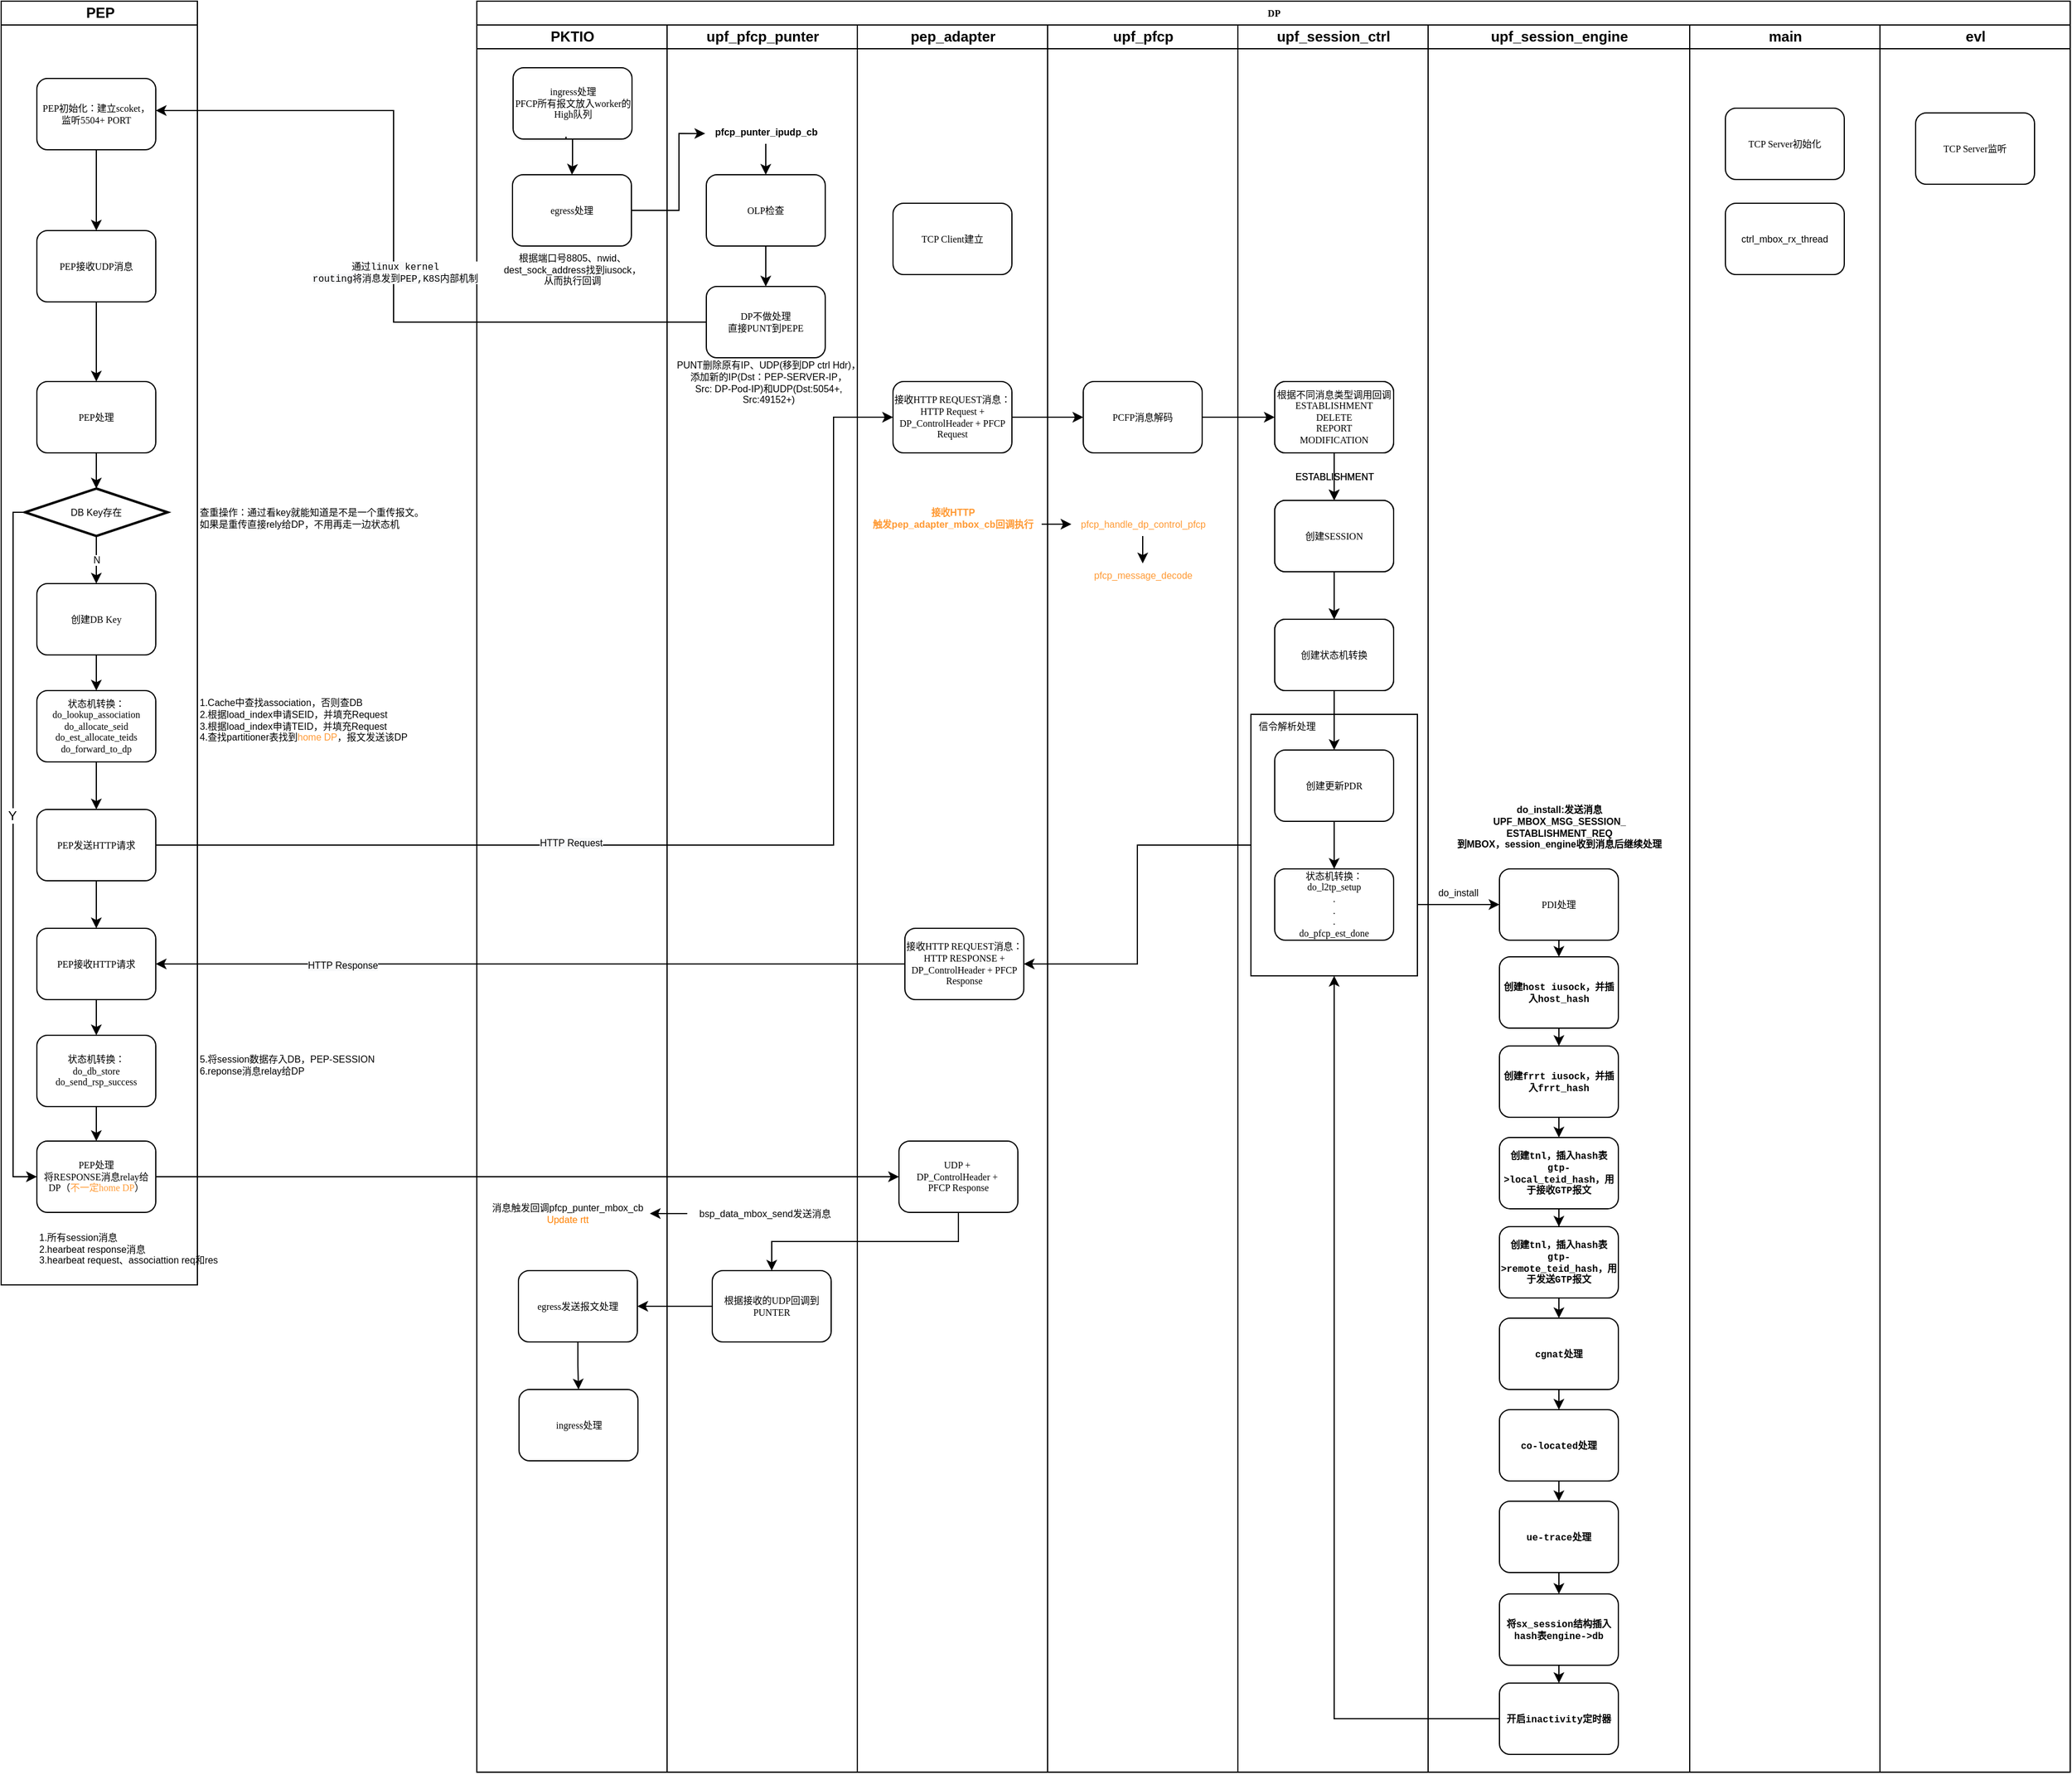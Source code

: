 <mxfile version="17.4.5" type="github" pages="2">
  <diagram name="Page-1" id="74e2e168-ea6b-b213-b513-2b3c1d86103e">
    <mxGraphModel dx="2285" dy="662" grid="1" gridSize="10" guides="1" tooltips="1" connect="1" arrows="1" fold="1" page="1" pageScale="1" pageWidth="1100" pageHeight="850" background="none" math="0" shadow="0">
      <root>
        <mxCell id="0" />
        <mxCell id="1" parent="0" />
        <mxCell id="77e6c97f196da883-1" value="DP" style="swimlane;html=1;childLayout=stackLayout;startSize=20;rounded=0;shadow=0;labelBackgroundColor=none;strokeWidth=1;fontFamily=Verdana;fontSize=8;align=center;" parent="1" vertex="1">
          <mxGeometry x="320" y="40" width="1340" height="1490" as="geometry" />
        </mxCell>
        <mxCell id="77e6c97f196da883-2" value="PKTIO" style="swimlane;html=1;startSize=20;fillColor=#FFFFFF;" parent="77e6c97f196da883-1" vertex="1">
          <mxGeometry y="20" width="160" height="1470" as="geometry" />
        </mxCell>
        <mxCell id="dWOj3kWxru07sPwgwxn2-7" style="edgeStyle=orthogonalEdgeStyle;rounded=0;orthogonalLoop=1;jettySize=auto;html=1;entryX=0.5;entryY=0;entryDx=0;entryDy=0;fontSize=8;" edge="1" parent="77e6c97f196da883-2" source="PcmKn_jxVm2dnXxpcMdr-72" target="PcmKn_jxVm2dnXxpcMdr-73">
          <mxGeometry relative="1" as="geometry" />
        </mxCell>
        <mxCell id="PcmKn_jxVm2dnXxpcMdr-72" value="ingress处理&lt;br&gt;&lt;span style=&quot;font-family: &amp;#34;verdana&amp;#34;&quot;&gt;PFCP所有报文放入worker的High队列&lt;/span&gt;" style="rounded=1;whiteSpace=wrap;html=1;shadow=0;labelBackgroundColor=none;strokeWidth=1;fontFamily=Verdana;fontSize=8;align=center;" parent="77e6c97f196da883-2" vertex="1">
          <mxGeometry x="30.5" y="36" width="100" height="60" as="geometry" />
        </mxCell>
        <mxCell id="PcmKn_jxVm2dnXxpcMdr-73" value="egress处理" style="rounded=1;whiteSpace=wrap;html=1;shadow=0;labelBackgroundColor=none;strokeWidth=1;fontFamily=Verdana;fontSize=8;align=center;" parent="77e6c97f196da883-2" vertex="1">
          <mxGeometry x="30" y="126" width="100" height="60" as="geometry" />
        </mxCell>
        <mxCell id="OLZzonzuNLtUbl7lom3D-280" style="edgeStyle=orthogonalEdgeStyle;rounded=0;orthogonalLoop=1;jettySize=auto;html=1;entryX=0.5;entryY=0;entryDx=0;entryDy=0;" edge="1" parent="77e6c97f196da883-2" source="OLZzonzuNLtUbl7lom3D-277" target="OLZzonzuNLtUbl7lom3D-279">
          <mxGeometry relative="1" as="geometry" />
        </mxCell>
        <mxCell id="OLZzonzuNLtUbl7lom3D-277" value="egress发送报文处理" style="rounded=1;whiteSpace=wrap;html=1;shadow=0;labelBackgroundColor=none;strokeWidth=1;fontFamily=Verdana;fontSize=8;align=center;" vertex="1" parent="77e6c97f196da883-2">
          <mxGeometry x="35" y="1048" width="100" height="60" as="geometry" />
        </mxCell>
        <mxCell id="OLZzonzuNLtUbl7lom3D-279" value="ingress处理&lt;br&gt;" style="rounded=1;whiteSpace=wrap;html=1;shadow=0;labelBackgroundColor=none;strokeWidth=1;fontFamily=Verdana;fontSize=8;align=center;" vertex="1" parent="77e6c97f196da883-2">
          <mxGeometry x="35.5" y="1148" width="100" height="60" as="geometry" />
        </mxCell>
        <mxCell id="OLZzonzuNLtUbl7lom3D-283" value="根据端口号8805、nwid、&lt;br style=&quot;font-size: 8px;&quot;&gt;dest_sock_address找到iusock，&lt;br style=&quot;font-size: 8px;&quot;&gt;从而执行回调" style="text;html=1;align=center;verticalAlign=middle;resizable=0;points=[];autosize=1;strokeColor=none;fillColor=none;fontSize=8;" vertex="1" parent="77e6c97f196da883-2">
          <mxGeometry x="15" y="186" width="130" height="40" as="geometry" />
        </mxCell>
        <mxCell id="dWOj3kWxru07sPwgwxn2-6" value="" style="edgeStyle=orthogonalEdgeStyle;rounded=0;orthogonalLoop=1;jettySize=auto;html=1;exitX=0.5;exitY=1;exitDx=0;exitDy=0;entryX=0.5;entryY=0;entryDx=0;entryDy=0;fontSize=12;fontColor=default;endArrow=none;" edge="1" parent="77e6c97f196da883-2" source="PcmKn_jxVm2dnXxpcMdr-72">
          <mxGeometry relative="1" as="geometry">
            <mxPoint x="400.5" y="156" as="sourcePoint" />
            <mxPoint x="75" y="94" as="targetPoint" />
          </mxGeometry>
        </mxCell>
        <mxCell id="dWOj3kWxru07sPwgwxn2-18" value="消息触发回调pfcp_punter_mbox_cb&lt;br&gt;&lt;font color=&quot;#ff8000&quot;&gt;Update rtt&lt;/font&gt;" style="text;html=1;align=center;verticalAlign=middle;resizable=0;points=[];autosize=1;strokeColor=none;fillColor=none;fontSize=8;fontColor=#000000;" vertex="1" parent="77e6c97f196da883-2">
          <mxGeometry x="5.5" y="985" width="140" height="30" as="geometry" />
        </mxCell>
        <mxCell id="77e6c97f196da883-4" value="pep_adapter" style="swimlane;html=1;startSize=20;" parent="77e6c97f196da883-1" vertex="1">
          <mxGeometry x="160" y="20" width="160" height="1470" as="geometry" />
        </mxCell>
        <mxCell id="77e6c97f196da883-5" value="upf_pfcp" style="swimlane;html=1;startSize=20;" parent="77e6c97f196da883-1" vertex="1">
          <mxGeometry x="320" y="20" width="160" height="1470" as="geometry" />
        </mxCell>
        <mxCell id="PcmKn_jxVm2dnXxpcMdr-3" style="edgeStyle=orthogonalEdgeStyle;rounded=0;orthogonalLoop=1;jettySize=auto;html=1;exitX=1;exitY=0.5;exitDx=0;exitDy=0;entryX=0;entryY=0.5;entryDx=0;entryDy=0;fontSize=8;fontColor=default;" parent="77e6c97f196da883-1" source="5H2dEKejfcK5RuCBQqFC-36" target="5H2dEKejfcK5RuCBQqFC-37" edge="1">
          <mxGeometry relative="1" as="geometry" />
        </mxCell>
        <mxCell id="OLZzonzuNLtUbl7lom3D-278" style="edgeStyle=orthogonalEdgeStyle;rounded=0;orthogonalLoop=1;jettySize=auto;html=1;entryX=1;entryY=0.5;entryDx=0;entryDy=0;" edge="1" parent="77e6c97f196da883-1" source="OLZzonzuNLtUbl7lom3D-273" target="OLZzonzuNLtUbl7lom3D-277">
          <mxGeometry relative="1" as="geometry" />
        </mxCell>
        <mxCell id="77e6c97f196da883-6" value="upf_session_ctrl" style="swimlane;html=1;startSize=20;" parent="77e6c97f196da883-1" vertex="1">
          <mxGeometry x="480" y="20" width="160" height="1470" as="geometry" />
        </mxCell>
        <mxCell id="77e6c97f196da883-7" value="upf_session_ctrl" style="swimlane;html=1;startSize=20;" parent="77e6c97f196da883-1" vertex="1">
          <mxGeometry x="640" y="20" width="160" height="1470" as="geometry">
            <mxRectangle x="640" y="20" width="30" height="1000" as="alternateBounds" />
          </mxGeometry>
        </mxCell>
        <mxCell id="PcmKn_jxVm2dnXxpcMdr-50" value="&lt;span style=&quot;background-color: rgb(255 , 255 , 255)&quot;&gt;upf_pfcp_punter&lt;/span&gt;" style="swimlane;html=1;startSize=20;" parent="77e6c97f196da883-7" vertex="1">
          <mxGeometry x="-480" width="160" height="1470" as="geometry" />
        </mxCell>
        <mxCell id="PcmKn_jxVm2dnXxpcMdr-83" style="edgeStyle=orthogonalEdgeStyle;rounded=0;orthogonalLoop=1;jettySize=auto;html=1;exitX=0.5;exitY=1;exitDx=0;exitDy=0;entryX=0.5;entryY=0;entryDx=0;entryDy=0;fontSize=12;fontColor=default;" parent="PcmKn_jxVm2dnXxpcMdr-50" source="PcmKn_jxVm2dnXxpcMdr-70" target="PcmKn_jxVm2dnXxpcMdr-81" edge="1">
          <mxGeometry relative="1" as="geometry" />
        </mxCell>
        <mxCell id="PcmKn_jxVm2dnXxpcMdr-70" value="OLP检查" style="rounded=1;whiteSpace=wrap;html=1;shadow=0;labelBackgroundColor=none;strokeWidth=1;fontFamily=Verdana;fontSize=8;align=center;" parent="PcmKn_jxVm2dnXxpcMdr-50" vertex="1">
          <mxGeometry x="33" y="126" width="100" height="60" as="geometry" />
        </mxCell>
        <mxCell id="PcmKn_jxVm2dnXxpcMdr-81" value="DP不做处理&lt;br&gt;直接PUNT到PEPE" style="rounded=1;whiteSpace=wrap;html=1;shadow=0;labelBackgroundColor=none;strokeWidth=1;fontFamily=Verdana;fontSize=8;align=center;" parent="PcmKn_jxVm2dnXxpcMdr-50" vertex="1">
          <mxGeometry x="33" y="220" width="100" height="60" as="geometry" />
        </mxCell>
        <mxCell id="OLZzonzuNLtUbl7lom3D-273" value="根据接收的UDP回调到PUNTER" style="rounded=1;whiteSpace=wrap;html=1;shadow=0;labelBackgroundColor=none;strokeWidth=1;fontFamily=Verdana;fontSize=8;align=center;" vertex="1" parent="PcmKn_jxVm2dnXxpcMdr-50">
          <mxGeometry x="38" y="1048" width="100" height="60" as="geometry" />
        </mxCell>
        <mxCell id="OLZzonzuNLtUbl7lom3D-289" style="edgeStyle=orthogonalEdgeStyle;rounded=0;orthogonalLoop=1;jettySize=auto;html=1;fontSize=8;" edge="1" parent="PcmKn_jxVm2dnXxpcMdr-50" source="OLZzonzuNLtUbl7lom3D-284" target="PcmKn_jxVm2dnXxpcMdr-70">
          <mxGeometry relative="1" as="geometry" />
        </mxCell>
        <mxCell id="OLZzonzuNLtUbl7lom3D-284" value="&lt;span style=&quot;font-weight: 700&quot;&gt;&lt;font style=&quot;font-size: 8px&quot;&gt;pfcp_punter_ipudp_cb&lt;/font&gt;&lt;/span&gt;" style="text;html=1;align=center;verticalAlign=middle;resizable=0;points=[];autosize=1;strokeColor=none;fillColor=none;fontSize=8;" vertex="1" parent="PcmKn_jxVm2dnXxpcMdr-50">
          <mxGeometry x="33" y="80" width="100" height="20" as="geometry" />
        </mxCell>
        <mxCell id="dWOj3kWxru07sPwgwxn2-17" value="bsp_data_mbox_send发送消息" style="text;html=1;align=center;verticalAlign=middle;resizable=0;points=[];autosize=1;strokeColor=none;fillColor=none;fontSize=8;fontColor=#000000;" vertex="1" parent="PcmKn_jxVm2dnXxpcMdr-50">
          <mxGeometry x="17" y="990" width="130" height="20" as="geometry" />
        </mxCell>
        <mxCell id="PcmKn_jxVm2dnXxpcMdr-52" value="pep_adapter" style="swimlane;html=1;startSize=20;" parent="77e6c97f196da883-7" vertex="1">
          <mxGeometry x="-320" width="160" height="1470" as="geometry" />
        </mxCell>
        <mxCell id="PcmKn_jxVm2dnXxpcMdr-51" value="接收HTTP REQUEST消息：&lt;br&gt;HTTP Request + DP_ControlHeader + PFCP Request" style="rounded=1;whiteSpace=wrap;html=1;shadow=0;labelBackgroundColor=none;strokeWidth=1;fontFamily=Verdana;fontSize=8;align=center;" parent="PcmKn_jxVm2dnXxpcMdr-52" vertex="1">
          <mxGeometry x="30" y="300" width="100" height="60" as="geometry" />
        </mxCell>
        <mxCell id="OLZzonzuNLtUbl7lom3D-62" value="接收HTTP REQUEST消息：&lt;br&gt;HTTP RESPONSE + DP_ControlHeader + PFCP Response" style="rounded=1;whiteSpace=wrap;html=1;shadow=0;labelBackgroundColor=none;strokeWidth=1;fontFamily=Verdana;fontSize=8;align=center;" vertex="1" parent="PcmKn_jxVm2dnXxpcMdr-52">
          <mxGeometry x="40" y="760" width="100" height="60" as="geometry" />
        </mxCell>
        <mxCell id="OLZzonzuNLtUbl7lom3D-144" value="TCP Client建立" style="rounded=1;whiteSpace=wrap;html=1;shadow=0;labelBackgroundColor=none;strokeWidth=1;fontFamily=Verdana;fontSize=8;align=center;" vertex="1" parent="PcmKn_jxVm2dnXxpcMdr-52">
          <mxGeometry x="30" y="150" width="100" height="60" as="geometry" />
        </mxCell>
        <mxCell id="OLZzonzuNLtUbl7lom3D-232" value="UDP +&amp;nbsp;&lt;br&gt;DP_ControlHeader +&amp;nbsp;&lt;br&gt;PFCP Response" style="rounded=1;whiteSpace=wrap;html=1;shadow=0;labelBackgroundColor=none;strokeWidth=1;fontFamily=Verdana;fontSize=8;align=center;" vertex="1" parent="PcmKn_jxVm2dnXxpcMdr-52">
          <mxGeometry x="35" y="939" width="100" height="60" as="geometry" />
        </mxCell>
        <UserObject label="PUNT删除原有IP、UDP(移到DP ctrl Hdr)，&lt;br&gt;添加新的IP(Dst：PEP-SERVER-IP，&lt;br&gt;Src: DP-Pod-IP)和UDP(Dst:5054+, &lt;br&gt;Src:49152+)" link="data:page/id,IjFHJGiDnLucoaLz9v2T" id="OLZzonzuNLtUbl7lom3D-286">
          <mxCell style="text;html=1;align=center;verticalAlign=middle;resizable=0;points=[];autosize=1;strokeColor=none;fillColor=none;fontSize=8;" vertex="1" parent="PcmKn_jxVm2dnXxpcMdr-52">
            <mxGeometry x="-160" y="276" width="170" height="50" as="geometry" />
          </mxCell>
        </UserObject>
        <mxCell id="dWOj3kWxru07sPwgwxn2-23" value="&lt;span style=&quot;font-weight: bold ; font-size: 8px&quot;&gt;&lt;font style=&quot;font-size: 8px&quot;&gt;接收HTTP&lt;br style=&quot;font-size: 8px&quot;&gt;触发pep_adapter_mbox_cb回调执行&lt;br style=&quot;font-size: 8px&quot;&gt;&lt;/font&gt;&lt;/span&gt;&lt;span style=&quot;font-weight: bold ; font-size: 8px&quot;&gt;&lt;font style=&quot;font-size: 8px&quot;&gt;&lt;br style=&quot;font-size: 8px&quot;&gt;&lt;/font&gt;&lt;/span&gt;" style="text;html=1;align=center;verticalAlign=middle;resizable=0;points=[];autosize=1;strokeColor=none;fillColor=none;fontSize=8;fontColor=#FF9933;" vertex="1" parent="PcmKn_jxVm2dnXxpcMdr-52">
          <mxGeometry x="5" y="400" width="150" height="40" as="geometry" />
        </mxCell>
        <mxCell id="PcmKn_jxVm2dnXxpcMdr-54" value="upf_pfcp" style="swimlane;html=1;startSize=20;" parent="77e6c97f196da883-7" vertex="1">
          <mxGeometry x="-160" width="160" height="1470" as="geometry" />
        </mxCell>
        <mxCell id="PcmKn_jxVm2dnXxpcMdr-53" value="PCFP消息解码" style="rounded=1;whiteSpace=wrap;html=1;shadow=0;labelBackgroundColor=none;strokeWidth=1;fontFamily=Verdana;fontSize=8;align=center;" parent="PcmKn_jxVm2dnXxpcMdr-54" vertex="1">
          <mxGeometry x="30" y="300" width="100" height="60" as="geometry" />
        </mxCell>
        <mxCell id="dWOj3kWxru07sPwgwxn2-27" style="edgeStyle=orthogonalEdgeStyle;rounded=0;orthogonalLoop=1;jettySize=auto;html=1;fontSize=8;fontColor=#FF9933;" edge="1" parent="PcmKn_jxVm2dnXxpcMdr-54" source="dWOj3kWxru07sPwgwxn2-24" target="dWOj3kWxru07sPwgwxn2-26">
          <mxGeometry relative="1" as="geometry" />
        </mxCell>
        <mxCell id="dWOj3kWxru07sPwgwxn2-24" value="pfcp_handle_dp_control_pfcp" style="text;html=1;align=center;verticalAlign=middle;resizable=0;points=[];autosize=1;strokeColor=none;fillColor=none;fontSize=8;fontColor=#FF9933;" vertex="1" parent="PcmKn_jxVm2dnXxpcMdr-54">
          <mxGeometry x="20" y="410" width="120" height="20" as="geometry" />
        </mxCell>
        <mxCell id="dWOj3kWxru07sPwgwxn2-26" value="pfcp_message_decode" style="text;html=1;align=center;verticalAlign=middle;resizable=0;points=[];autosize=1;strokeColor=none;fillColor=none;fontSize=8;fontColor=#FF9933;" vertex="1" parent="PcmKn_jxVm2dnXxpcMdr-54">
          <mxGeometry x="30" y="453" width="100" height="20" as="geometry" />
        </mxCell>
        <mxCell id="PcmKn_jxVm2dnXxpcMdr-4" value="" style="rounded=0;whiteSpace=wrap;html=1;labelBackgroundColor=none;labelBorderColor=none;fontSize=8;fontColor=default;" parent="77e6c97f196da883-7" vertex="1">
          <mxGeometry x="11" y="580" width="140" height="220" as="geometry" />
        </mxCell>
        <mxCell id="5H2dEKejfcK5RuCBQqFC-23" value="首先构造RESPONSE报文" style="rounded=1;whiteSpace=wrap;html=1;shadow=0;labelBackgroundColor=none;strokeWidth=1;fontFamily=Verdana;fontSize=8;align=center;" parent="77e6c97f196da883-7" vertex="1">
          <mxGeometry x="31" y="400" width="100" height="60" as="geometry" />
        </mxCell>
        <mxCell id="5H2dEKejfcK5RuCBQqFC-27" value="创建状态机转换" style="rounded=1;whiteSpace=wrap;html=1;shadow=0;labelBackgroundColor=none;strokeWidth=1;fontFamily=Verdana;fontSize=8;align=center;" parent="77e6c97f196da883-7" vertex="1">
          <mxGeometry x="31" y="500" width="100" height="60" as="geometry" />
        </mxCell>
        <mxCell id="5H2dEKejfcK5RuCBQqFC-28" style="edgeStyle=orthogonalEdgeStyle;rounded=0;orthogonalLoop=1;jettySize=auto;html=1;exitX=0.5;exitY=1;exitDx=0;exitDy=0;entryX=0.5;entryY=0;entryDx=0;entryDy=0;fontSize=8;fontColor=default;" parent="77e6c97f196da883-7" source="5H2dEKejfcK5RuCBQqFC-23" target="5H2dEKejfcK5RuCBQqFC-27" edge="1">
          <mxGeometry relative="1" as="geometry" />
        </mxCell>
        <mxCell id="5H2dEKejfcK5RuCBQqFC-29" value="创建更新PDR" style="rounded=1;whiteSpace=wrap;html=1;shadow=0;labelBackgroundColor=none;strokeWidth=1;fontFamily=Verdana;fontSize=8;align=center;" parent="77e6c97f196da883-7" vertex="1">
          <mxGeometry x="31" y="610" width="100" height="60" as="geometry" />
        </mxCell>
        <mxCell id="PcmKn_jxVm2dnXxpcMdr-1" style="edgeStyle=orthogonalEdgeStyle;rounded=0;orthogonalLoop=1;jettySize=auto;html=1;exitX=0.5;exitY=1;exitDx=0;exitDy=0;entryX=0.5;entryY=0;entryDx=0;entryDy=0;fontSize=8;fontColor=default;" parent="77e6c97f196da883-7" source="5H2dEKejfcK5RuCBQqFC-27" target="5H2dEKejfcK5RuCBQqFC-29" edge="1">
          <mxGeometry relative="1" as="geometry" />
        </mxCell>
        <mxCell id="PcmKn_jxVm2dnXxpcMdr-16" style="edgeStyle=orthogonalEdgeStyle;rounded=0;orthogonalLoop=1;jettySize=auto;html=1;exitX=0.5;exitY=1;exitDx=0;exitDy=0;entryX=0.5;entryY=0;entryDx=0;entryDy=0;fontSize=8;fontColor=default;" parent="77e6c97f196da883-7" source="5H2dEKejfcK5RuCBQqFC-30" target="5H2dEKejfcK5RuCBQqFC-23" edge="1">
          <mxGeometry relative="1" as="geometry" />
        </mxCell>
        <mxCell id="5H2dEKejfcK5RuCBQqFC-30" value="根据不同消息类型调用回调&lt;br&gt;ESTABLISHMENT&lt;br&gt;DELETE&lt;br&gt;REPORT&lt;br&gt;MODIFICATION" style="rounded=1;whiteSpace=wrap;html=1;shadow=0;labelBackgroundColor=none;strokeWidth=1;fontFamily=Verdana;fontSize=8;align=center;" parent="77e6c97f196da883-7" vertex="1">
          <mxGeometry x="31" y="300" width="100" height="60" as="geometry" />
        </mxCell>
        <mxCell id="5H2dEKejfcK5RuCBQqFC-36" value="状态机转换：&lt;br&gt;do_l2tp_setup&lt;br&gt;.&lt;br&gt;.&lt;br&gt;.&lt;br&gt;do_pfcp_est_done" style="rounded=1;whiteSpace=wrap;html=1;shadow=0;labelBackgroundColor=none;strokeWidth=1;fontFamily=Verdana;fontSize=8;align=center;" parent="77e6c97f196da883-7" vertex="1">
          <mxGeometry x="31" y="710" width="100" height="60" as="geometry" />
        </mxCell>
        <mxCell id="PcmKn_jxVm2dnXxpcMdr-2" style="edgeStyle=orthogonalEdgeStyle;rounded=0;orthogonalLoop=1;jettySize=auto;html=1;exitX=0.5;exitY=1;exitDx=0;exitDy=0;entryX=0.5;entryY=0;entryDx=0;entryDy=0;fontSize=8;fontColor=default;" parent="77e6c97f196da883-7" source="5H2dEKejfcK5RuCBQqFC-29" target="5H2dEKejfcK5RuCBQqFC-36" edge="1">
          <mxGeometry relative="1" as="geometry" />
        </mxCell>
        <mxCell id="PcmKn_jxVm2dnXxpcMdr-5" value="信令解析处理" style="text;html=1;align=center;verticalAlign=middle;resizable=0;points=[];autosize=1;strokeColor=none;fillColor=none;fontSize=8;fontColor=default;" parent="77e6c97f196da883-7" vertex="1">
          <mxGeometry x="11" y="580" width="60" height="20" as="geometry" />
        </mxCell>
        <mxCell id="5H2dEKejfcK5RuCBQqFC-33" value="ESTABLISHMENT" style="text;html=1;align=center;verticalAlign=middle;resizable=0;points=[];autosize=1;strokeColor=none;fillColor=none;fontSize=8;fontColor=default;" parent="77e6c97f196da883-7" vertex="1">
          <mxGeometry x="41" y="370" width="80" height="20" as="geometry" />
        </mxCell>
        <mxCell id="PcmKn_jxVm2dnXxpcMdr-55" value="" style="rounded=0;whiteSpace=wrap;html=1;labelBackgroundColor=none;labelBorderColor=none;fontSize=8;fontColor=default;" parent="77e6c97f196da883-7" vertex="1">
          <mxGeometry x="11" y="580" width="140" height="220" as="geometry" />
        </mxCell>
        <mxCell id="PcmKn_jxVm2dnXxpcMdr-56" style="edgeStyle=orthogonalEdgeStyle;rounded=0;orthogonalLoop=1;jettySize=auto;html=1;exitX=0.5;exitY=1;exitDx=0;exitDy=0;entryX=0.5;entryY=0;entryDx=0;entryDy=0;fontSize=8;fontColor=default;" parent="77e6c97f196da883-7" source="PcmKn_jxVm2dnXxpcMdr-57" target="PcmKn_jxVm2dnXxpcMdr-59" edge="1">
          <mxGeometry relative="1" as="geometry" />
        </mxCell>
        <mxCell id="PcmKn_jxVm2dnXxpcMdr-57" value="创建SESSION" style="rounded=1;whiteSpace=wrap;html=1;shadow=0;labelBackgroundColor=none;strokeWidth=1;fontFamily=Verdana;fontSize=8;align=center;" parent="77e6c97f196da883-7" vertex="1">
          <mxGeometry x="31" y="400" width="100" height="60" as="geometry" />
        </mxCell>
        <mxCell id="PcmKn_jxVm2dnXxpcMdr-58" style="edgeStyle=orthogonalEdgeStyle;rounded=0;orthogonalLoop=1;jettySize=auto;html=1;exitX=0.5;exitY=1;exitDx=0;exitDy=0;entryX=0.5;entryY=0;entryDx=0;entryDy=0;fontSize=8;fontColor=default;" parent="77e6c97f196da883-7" source="PcmKn_jxVm2dnXxpcMdr-59" target="PcmKn_jxVm2dnXxpcMdr-61" edge="1">
          <mxGeometry relative="1" as="geometry" />
        </mxCell>
        <mxCell id="PcmKn_jxVm2dnXxpcMdr-59" value="创建状态机转换" style="rounded=1;whiteSpace=wrap;html=1;shadow=0;labelBackgroundColor=none;strokeWidth=1;fontFamily=Verdana;fontSize=8;align=center;" parent="77e6c97f196da883-7" vertex="1">
          <mxGeometry x="31" y="500" width="100" height="60" as="geometry" />
        </mxCell>
        <mxCell id="PcmKn_jxVm2dnXxpcMdr-60" style="edgeStyle=orthogonalEdgeStyle;rounded=0;orthogonalLoop=1;jettySize=auto;html=1;exitX=0.5;exitY=1;exitDx=0;exitDy=0;entryX=0.5;entryY=0;entryDx=0;entryDy=0;fontSize=8;fontColor=default;" parent="77e6c97f196da883-7" source="PcmKn_jxVm2dnXxpcMdr-61" target="PcmKn_jxVm2dnXxpcMdr-64" edge="1">
          <mxGeometry relative="1" as="geometry" />
        </mxCell>
        <mxCell id="PcmKn_jxVm2dnXxpcMdr-61" value="创建更新PDR" style="rounded=1;whiteSpace=wrap;html=1;shadow=0;labelBackgroundColor=none;strokeWidth=1;fontFamily=Verdana;fontSize=8;align=center;" parent="77e6c97f196da883-7" vertex="1">
          <mxGeometry x="31" y="610" width="100" height="60" as="geometry" />
        </mxCell>
        <mxCell id="PcmKn_jxVm2dnXxpcMdr-62" style="edgeStyle=orthogonalEdgeStyle;rounded=0;orthogonalLoop=1;jettySize=auto;html=1;exitX=0.5;exitY=1;exitDx=0;exitDy=0;entryX=0.5;entryY=0;entryDx=0;entryDy=0;fontSize=8;fontColor=default;" parent="77e6c97f196da883-7" source="PcmKn_jxVm2dnXxpcMdr-63" target="PcmKn_jxVm2dnXxpcMdr-57" edge="1">
          <mxGeometry relative="1" as="geometry" />
        </mxCell>
        <mxCell id="PcmKn_jxVm2dnXxpcMdr-63" value="根据不同消息类型调用回调&lt;br&gt;ESTABLISHMENT&lt;br&gt;DELETE&lt;br&gt;REPORT&lt;br&gt;MODIFICATION" style="rounded=1;whiteSpace=wrap;html=1;shadow=0;labelBackgroundColor=none;strokeWidth=1;fontFamily=Verdana;fontSize=8;align=center;" parent="77e6c97f196da883-7" vertex="1">
          <mxGeometry x="31" y="300" width="100" height="60" as="geometry" />
        </mxCell>
        <mxCell id="PcmKn_jxVm2dnXxpcMdr-64" value="状态机转换：&lt;br&gt;do_l2tp_setup&lt;br&gt;.&lt;br&gt;.&lt;br&gt;.&lt;br&gt;do_pfcp_est_done" style="rounded=1;whiteSpace=wrap;html=1;shadow=0;labelBackgroundColor=none;strokeWidth=1;fontFamily=Verdana;fontSize=8;align=center;" parent="77e6c97f196da883-7" vertex="1">
          <mxGeometry x="31" y="710" width="100" height="60" as="geometry" />
        </mxCell>
        <mxCell id="PcmKn_jxVm2dnXxpcMdr-65" value="信令解析处理" style="text;html=1;align=center;verticalAlign=middle;resizable=0;points=[];autosize=1;strokeColor=none;fillColor=none;fontSize=8;fontColor=default;" parent="77e6c97f196da883-7" vertex="1">
          <mxGeometry x="11" y="580" width="60" height="20" as="geometry" />
        </mxCell>
        <mxCell id="PcmKn_jxVm2dnXxpcMdr-66" value="ESTABLISHMENT" style="text;html=1;align=center;verticalAlign=middle;resizable=0;points=[];autosize=1;strokeColor=none;fillColor=none;fontSize=8;fontColor=default;" parent="77e6c97f196da883-7" vertex="1">
          <mxGeometry x="41" y="370" width="80" height="20" as="geometry" />
        </mxCell>
        <mxCell id="7Y10AMbQhOi3CfOI5dwk-29" style="edgeStyle=orthogonalEdgeStyle;rounded=0;orthogonalLoop=1;jettySize=auto;html=1;entryX=1;entryY=0.5;entryDx=0;entryDy=0;" edge="1" parent="77e6c97f196da883-7" source="PcmKn_jxVm2dnXxpcMdr-55" target="OLZzonzuNLtUbl7lom3D-62">
          <mxGeometry relative="1" as="geometry">
            <mxPoint x="-910" y="690" as="targetPoint" />
          </mxGeometry>
        </mxCell>
        <mxCell id="OLZzonzuNLtUbl7lom3D-65" style="edgeStyle=orthogonalEdgeStyle;rounded=0;orthogonalLoop=1;jettySize=auto;html=1;exitX=1;exitY=0.5;exitDx=0;exitDy=0;entryX=0;entryY=0.5;entryDx=0;entryDy=0;" edge="1" parent="77e6c97f196da883-7" source="PcmKn_jxVm2dnXxpcMdr-51" target="PcmKn_jxVm2dnXxpcMdr-53">
          <mxGeometry relative="1" as="geometry" />
        </mxCell>
        <mxCell id="OLZzonzuNLtUbl7lom3D-66" style="edgeStyle=orthogonalEdgeStyle;rounded=0;orthogonalLoop=1;jettySize=auto;html=1;exitX=1;exitY=0.5;exitDx=0;exitDy=0;entryX=0;entryY=0.5;entryDx=0;entryDy=0;" edge="1" parent="77e6c97f196da883-7" source="PcmKn_jxVm2dnXxpcMdr-53" target="PcmKn_jxVm2dnXxpcMdr-63">
          <mxGeometry relative="1" as="geometry" />
        </mxCell>
        <mxCell id="OLZzonzuNLtUbl7lom3D-275" style="edgeStyle=orthogonalEdgeStyle;rounded=0;orthogonalLoop=1;jettySize=auto;html=1;entryX=0.5;entryY=0;entryDx=0;entryDy=0;exitX=0.5;exitY=1;exitDx=0;exitDy=0;" edge="1" parent="77e6c97f196da883-7" source="OLZzonzuNLtUbl7lom3D-232" target="OLZzonzuNLtUbl7lom3D-273">
          <mxGeometry relative="1" as="geometry">
            <mxPoint x="-235" y="1008" as="sourcePoint" />
          </mxGeometry>
        </mxCell>
        <mxCell id="dWOj3kWxru07sPwgwxn2-25" style="edgeStyle=orthogonalEdgeStyle;rounded=0;orthogonalLoop=1;jettySize=auto;html=1;fontSize=8;fontColor=#FF9933;" edge="1" parent="77e6c97f196da883-7" source="dWOj3kWxru07sPwgwxn2-23" target="dWOj3kWxru07sPwgwxn2-24">
          <mxGeometry relative="1" as="geometry" />
        </mxCell>
        <mxCell id="PcmKn_jxVm2dnXxpcMdr-68" value="upf_session_engine" style="swimlane;html=1;startSize=20;" parent="77e6c97f196da883-1" vertex="1">
          <mxGeometry x="800" y="20" width="220" height="1470" as="geometry" />
        </mxCell>
        <mxCell id="7Y10AMbQhOi3CfOI5dwk-19" style="edgeStyle=orthogonalEdgeStyle;rounded=0;orthogonalLoop=1;jettySize=auto;html=1;exitX=0.5;exitY=1;exitDx=0;exitDy=0;entryX=0.5;entryY=0;entryDx=0;entryDy=0;" edge="1" parent="PcmKn_jxVm2dnXxpcMdr-68" source="5H2dEKejfcK5RuCBQqFC-37" target="7Y10AMbQhOi3CfOI5dwk-1">
          <mxGeometry relative="1" as="geometry" />
        </mxCell>
        <mxCell id="5H2dEKejfcK5RuCBQqFC-37" value="PDI处理" style="rounded=1;whiteSpace=wrap;html=1;shadow=0;labelBackgroundColor=none;strokeWidth=1;fontFamily=Verdana;fontSize=8;align=center;" parent="PcmKn_jxVm2dnXxpcMdr-68" vertex="1">
          <mxGeometry x="60" y="710" width="100" height="60" as="geometry" />
        </mxCell>
        <mxCell id="PcmKn_jxVm2dnXxpcMdr-6" value="do_install" style="text;html=1;align=center;verticalAlign=middle;resizable=0;points=[];autosize=1;strokeColor=none;fillColor=none;fontSize=8;fontColor=default;" parent="PcmKn_jxVm2dnXxpcMdr-68" vertex="1">
          <mxGeometry y="720" width="50" height="20" as="geometry" />
        </mxCell>
        <mxCell id="PcmKn_jxVm2dnXxpcMdr-89" value="do_install:发送消息&lt;br&gt;&lt;span&gt;UPF_MBOX_MSG_SESSION_&lt;br&gt;ESTABLISHMENT_REQ&lt;br&gt;到MBOX，session_engine收到消息后继续处理&lt;br&gt;&lt;/span&gt;" style="text;html=1;align=center;verticalAlign=middle;resizable=0;points=[];autosize=1;strokeColor=none;fillColor=none;fontSize=8;fontColor=default;fontStyle=1" parent="PcmKn_jxVm2dnXxpcMdr-68" vertex="1">
          <mxGeometry x="15" y="650" width="190" height="50" as="geometry" />
        </mxCell>
        <mxCell id="7Y10AMbQhOi3CfOI5dwk-20" style="edgeStyle=orthogonalEdgeStyle;rounded=0;orthogonalLoop=1;jettySize=auto;html=1;exitX=0.5;exitY=1;exitDx=0;exitDy=0;entryX=0.5;entryY=0;entryDx=0;entryDy=0;" edge="1" parent="PcmKn_jxVm2dnXxpcMdr-68" source="7Y10AMbQhOi3CfOI5dwk-1" target="7Y10AMbQhOi3CfOI5dwk-2">
          <mxGeometry relative="1" as="geometry" />
        </mxCell>
        <mxCell id="7Y10AMbQhOi3CfOI5dwk-1" value="&lt;span style=&quot;font-weight: bold ; font-family: &amp;#34;microsoft yahei&amp;#34;&quot;&gt;创建&lt;/span&gt;&lt;span style=&quot;font-weight: bold ; font-family: &amp;#34;courier new&amp;#34;&quot;&gt;host iusock&lt;/span&gt;&lt;span style=&quot;font-weight: bold ; font-family: &amp;#34;microsoft yahei&amp;#34;&quot;&gt;，并插入&lt;/span&gt;&lt;span style=&quot;font-weight: bold ; font-family: &amp;#34;courier new&amp;#34;&quot;&gt;host_hash&lt;/span&gt;" style="rounded=1;whiteSpace=wrap;html=1;shadow=0;labelBackgroundColor=none;strokeWidth=1;fontFamily=Verdana;fontSize=8;align=center;" vertex="1" parent="PcmKn_jxVm2dnXxpcMdr-68">
          <mxGeometry x="60" y="784" width="100" height="60" as="geometry" />
        </mxCell>
        <mxCell id="7Y10AMbQhOi3CfOI5dwk-21" style="edgeStyle=orthogonalEdgeStyle;rounded=0;orthogonalLoop=1;jettySize=auto;html=1;exitX=0.5;exitY=1;exitDx=0;exitDy=0;entryX=0.5;entryY=0;entryDx=0;entryDy=0;" edge="1" parent="PcmKn_jxVm2dnXxpcMdr-68" source="7Y10AMbQhOi3CfOI5dwk-2" target="7Y10AMbQhOi3CfOI5dwk-3">
          <mxGeometry relative="1" as="geometry" />
        </mxCell>
        <mxCell id="7Y10AMbQhOi3CfOI5dwk-2" value="&lt;span style=&quot;font-weight: bold ; font-family: &amp;#34;microsoft yahei&amp;#34;&quot;&gt;创建&lt;/span&gt;&lt;span style=&quot;font-weight: bold ; font-family: &amp;#34;courier new&amp;#34;&quot;&gt;frrt iusock&lt;/span&gt;&lt;span style=&quot;font-weight: bold ; font-family: &amp;#34;microsoft yahei&amp;#34;&quot;&gt;，并插入&lt;/span&gt;&lt;span style=&quot;font-weight: bold ; font-family: &amp;#34;courier new&amp;#34;&quot;&gt;frrt_hash&lt;/span&gt;" style="rounded=1;whiteSpace=wrap;html=1;shadow=0;labelBackgroundColor=none;strokeWidth=1;fontFamily=Verdana;fontSize=8;align=center;" vertex="1" parent="PcmKn_jxVm2dnXxpcMdr-68">
          <mxGeometry x="60" y="859" width="100" height="60" as="geometry" />
        </mxCell>
        <mxCell id="7Y10AMbQhOi3CfOI5dwk-22" style="edgeStyle=orthogonalEdgeStyle;rounded=0;orthogonalLoop=1;jettySize=auto;html=1;exitX=0.5;exitY=1;exitDx=0;exitDy=0;" edge="1" parent="PcmKn_jxVm2dnXxpcMdr-68" source="7Y10AMbQhOi3CfOI5dwk-3" target="7Y10AMbQhOi3CfOI5dwk-11">
          <mxGeometry relative="1" as="geometry" />
        </mxCell>
        <mxCell id="7Y10AMbQhOi3CfOI5dwk-3" value="&lt;span style=&quot;font-weight: bold ; font-family: &amp;#34;microsoft yahei&amp;#34;&quot;&gt;创建&lt;/span&gt;&lt;span style=&quot;font-weight: bold ; font-family: &amp;#34;courier new&amp;#34;&quot;&gt;tnl&lt;/span&gt;&lt;span style=&quot;font-weight: bold ; font-family: &amp;#34;microsoft yahei&amp;#34;&quot;&gt;，插入&lt;/span&gt;&lt;span style=&quot;font-weight: bold ; font-family: &amp;#34;courier new&amp;#34;&quot;&gt;hash&lt;/span&gt;&lt;span style=&quot;font-weight: bold ; font-family: &amp;#34;microsoft yahei&amp;#34;&quot;&gt;表&lt;/span&gt;&lt;span style=&quot;font-weight: bold ; font-family: &amp;#34;courier new&amp;#34;&quot;&gt;gtp-&amp;gt;local_teid_hash&lt;/span&gt;&lt;span style=&quot;font-weight: bold ; font-family: &amp;#34;microsoft yahei&amp;#34;&quot;&gt;，用于接收&lt;/span&gt;&lt;span style=&quot;font-weight: bold ; font-family: &amp;#34;courier new&amp;#34;&quot;&gt;GTP&lt;/span&gt;&lt;span style=&quot;font-weight: bold ; font-family: &amp;#34;microsoft yahei&amp;#34;&quot;&gt;报文&lt;/span&gt;" style="rounded=1;whiteSpace=wrap;html=1;shadow=0;labelBackgroundColor=none;strokeWidth=1;fontFamily=Verdana;fontSize=8;align=center;" vertex="1" parent="PcmKn_jxVm2dnXxpcMdr-68">
          <mxGeometry x="60" y="936" width="100" height="60" as="geometry" />
        </mxCell>
        <mxCell id="7Y10AMbQhOi3CfOI5dwk-23" style="edgeStyle=orthogonalEdgeStyle;rounded=0;orthogonalLoop=1;jettySize=auto;html=1;exitX=0.5;exitY=1;exitDx=0;exitDy=0;entryX=0.5;entryY=0;entryDx=0;entryDy=0;" edge="1" parent="PcmKn_jxVm2dnXxpcMdr-68" source="7Y10AMbQhOi3CfOI5dwk-11" target="7Y10AMbQhOi3CfOI5dwk-14">
          <mxGeometry relative="1" as="geometry" />
        </mxCell>
        <mxCell id="7Y10AMbQhOi3CfOI5dwk-11" value="&lt;span style=&quot;font-weight: bold ; font-family: &amp;#34;microsoft yahei&amp;#34;&quot;&gt;创建&lt;/span&gt;&lt;span style=&quot;font-weight: bold ; font-family: &amp;#34;courier new&amp;#34;&quot;&gt;tnl&lt;/span&gt;&lt;span style=&quot;font-weight: bold ; font-family: &amp;#34;microsoft yahei&amp;#34;&quot;&gt;，插入&lt;/span&gt;&lt;span style=&quot;font-weight: bold ; font-family: &amp;#34;courier new&amp;#34;&quot;&gt;hash&lt;/span&gt;&lt;span style=&quot;font-weight: bold ; font-family: &amp;#34;microsoft yahei&amp;#34;&quot;&gt;表&lt;/span&gt;&lt;span style=&quot;font-weight: bold ; font-family: &amp;#34;courier new&amp;#34;&quot;&gt;gtp-&amp;gt;remote_teid_hash&lt;/span&gt;&lt;span style=&quot;font-weight: bold ; font-family: &amp;#34;microsoft yahei&amp;#34;&quot;&gt;，用于发送&lt;/span&gt;&lt;span style=&quot;font-weight: bold ; font-family: &amp;#34;courier new&amp;#34;&quot;&gt;GTP&lt;/span&gt;&lt;span style=&quot;font-weight: bold ; font-family: &amp;#34;microsoft yahei&amp;#34;&quot;&gt;报文&lt;/span&gt;" style="rounded=1;whiteSpace=wrap;html=1;shadow=0;labelBackgroundColor=none;strokeWidth=1;fontFamily=Verdana;fontSize=8;align=center;" vertex="1" parent="PcmKn_jxVm2dnXxpcMdr-68">
          <mxGeometry x="60" y="1011" width="100" height="60" as="geometry" />
        </mxCell>
        <mxCell id="7Y10AMbQhOi3CfOI5dwk-24" style="edgeStyle=orthogonalEdgeStyle;rounded=0;orthogonalLoop=1;jettySize=auto;html=1;exitX=0.5;exitY=1;exitDx=0;exitDy=0;entryX=0.5;entryY=0;entryDx=0;entryDy=0;" edge="1" parent="PcmKn_jxVm2dnXxpcMdr-68" source="7Y10AMbQhOi3CfOI5dwk-14" target="7Y10AMbQhOi3CfOI5dwk-15">
          <mxGeometry relative="1" as="geometry" />
        </mxCell>
        <mxCell id="7Y10AMbQhOi3CfOI5dwk-14" value="&lt;span style=&quot;font-weight: bold ; font-family: &amp;#34;courier new&amp;#34;&quot;&gt;cgnat&lt;/span&gt;&lt;span style=&quot;font-weight: bold ; font-family: &amp;#34;microsoft yahei&amp;#34;&quot;&gt;处理&lt;/span&gt;" style="rounded=1;whiteSpace=wrap;html=1;shadow=0;labelBackgroundColor=none;strokeWidth=1;fontFamily=Verdana;fontSize=8;align=center;" vertex="1" parent="PcmKn_jxVm2dnXxpcMdr-68">
          <mxGeometry x="60" y="1088" width="100" height="60" as="geometry" />
        </mxCell>
        <mxCell id="7Y10AMbQhOi3CfOI5dwk-25" style="edgeStyle=orthogonalEdgeStyle;rounded=0;orthogonalLoop=1;jettySize=auto;html=1;exitX=0.5;exitY=1;exitDx=0;exitDy=0;entryX=0.5;entryY=0;entryDx=0;entryDy=0;" edge="1" parent="PcmKn_jxVm2dnXxpcMdr-68" source="7Y10AMbQhOi3CfOI5dwk-15" target="7Y10AMbQhOi3CfOI5dwk-16">
          <mxGeometry relative="1" as="geometry" />
        </mxCell>
        <mxCell id="7Y10AMbQhOi3CfOI5dwk-15" value="&lt;span style=&quot;font-weight: bold ; font-family: &amp;#34;courier new&amp;#34;&quot;&gt;co-located&lt;/span&gt;&lt;span style=&quot;font-weight: bold ; font-family: &amp;#34;microsoft yahei&amp;#34;&quot;&gt;处理&lt;/span&gt;" style="rounded=1;whiteSpace=wrap;html=1;shadow=0;labelBackgroundColor=none;strokeWidth=1;fontFamily=Verdana;fontSize=8;align=center;" vertex="1" parent="PcmKn_jxVm2dnXxpcMdr-68">
          <mxGeometry x="60" y="1165" width="100" height="60" as="geometry" />
        </mxCell>
        <mxCell id="7Y10AMbQhOi3CfOI5dwk-26" style="edgeStyle=orthogonalEdgeStyle;rounded=0;orthogonalLoop=1;jettySize=auto;html=1;exitX=0.5;exitY=1;exitDx=0;exitDy=0;entryX=0.5;entryY=0;entryDx=0;entryDy=0;" edge="1" parent="PcmKn_jxVm2dnXxpcMdr-68" source="7Y10AMbQhOi3CfOI5dwk-16" target="7Y10AMbQhOi3CfOI5dwk-17">
          <mxGeometry relative="1" as="geometry" />
        </mxCell>
        <mxCell id="7Y10AMbQhOi3CfOI5dwk-16" value="&lt;span style=&quot;font-weight: bold ; font-family: &amp;#34;courier new&amp;#34;&quot;&gt;ue-trace&lt;/span&gt;&lt;span style=&quot;font-weight: bold ; font-family: &amp;#34;microsoft yahei&amp;#34;&quot;&gt;处理&lt;/span&gt;" style="rounded=1;whiteSpace=wrap;html=1;shadow=0;labelBackgroundColor=none;strokeWidth=1;fontFamily=Verdana;fontSize=8;align=center;" vertex="1" parent="PcmKn_jxVm2dnXxpcMdr-68">
          <mxGeometry x="60" y="1242" width="100" height="60" as="geometry" />
        </mxCell>
        <mxCell id="7Y10AMbQhOi3CfOI5dwk-27" style="edgeStyle=orthogonalEdgeStyle;rounded=0;orthogonalLoop=1;jettySize=auto;html=1;exitX=0.5;exitY=1;exitDx=0;exitDy=0;entryX=0.5;entryY=0;entryDx=0;entryDy=0;" edge="1" parent="PcmKn_jxVm2dnXxpcMdr-68" source="7Y10AMbQhOi3CfOI5dwk-17" target="7Y10AMbQhOi3CfOI5dwk-18">
          <mxGeometry relative="1" as="geometry" />
        </mxCell>
        <mxCell id="7Y10AMbQhOi3CfOI5dwk-17" value="&lt;span style=&quot;font-weight: bold ; font-family: &amp;#34;microsoft yahei&amp;#34;&quot;&gt;将&lt;/span&gt;&lt;span style=&quot;font-weight: bold ; font-family: &amp;#34;courier new&amp;#34;&quot;&gt;sx_session&lt;/span&gt;&lt;span style=&quot;font-weight: bold ; font-family: &amp;#34;microsoft yahei&amp;#34;&quot;&gt;结构插入&lt;/span&gt;&lt;span style=&quot;font-weight: bold ; font-family: &amp;#34;courier new&amp;#34;&quot;&gt;hash&lt;/span&gt;&lt;span style=&quot;font-weight: bold ; font-family: &amp;#34;microsoft yahei&amp;#34;&quot;&gt;表&lt;/span&gt;&lt;span style=&quot;font-weight: bold ; font-family: &amp;#34;courier new&amp;#34;&quot;&gt;engine-&amp;gt;db&lt;/span&gt;" style="rounded=1;whiteSpace=wrap;html=1;shadow=0;labelBackgroundColor=none;strokeWidth=1;fontFamily=Verdana;fontSize=8;align=center;" vertex="1" parent="PcmKn_jxVm2dnXxpcMdr-68">
          <mxGeometry x="60" y="1320" width="100" height="60" as="geometry" />
        </mxCell>
        <mxCell id="7Y10AMbQhOi3CfOI5dwk-18" value="&lt;span style=&quot;font-weight: bold ; font-family: &amp;#34;microsoft yahei&amp;#34;&quot;&gt;开启&lt;/span&gt;&lt;span style=&quot;font-weight: bold ; font-family: &amp;#34;courier new&amp;#34;&quot;&gt;inactivity&lt;/span&gt;&lt;span style=&quot;font-weight: bold ; font-family: &amp;#34;microsoft yahei&amp;#34;&quot;&gt;定时器&lt;/span&gt;" style="rounded=1;whiteSpace=wrap;html=1;shadow=0;labelBackgroundColor=none;strokeWidth=1;fontFamily=Verdana;fontSize=8;align=center;" vertex="1" parent="PcmKn_jxVm2dnXxpcMdr-68">
          <mxGeometry x="60" y="1395" width="100" height="60" as="geometry" />
        </mxCell>
        <mxCell id="7Y10AMbQhOi3CfOI5dwk-28" style="edgeStyle=orthogonalEdgeStyle;rounded=0;orthogonalLoop=1;jettySize=auto;html=1;entryX=0.5;entryY=1;entryDx=0;entryDy=0;" edge="1" parent="77e6c97f196da883-1" source="7Y10AMbQhOi3CfOI5dwk-18" target="PcmKn_jxVm2dnXxpcMdr-55">
          <mxGeometry relative="1" as="geometry" />
        </mxCell>
        <mxCell id="OLZzonzuNLtUbl7lom3D-59" value="main" style="swimlane;html=1;startSize=20;" vertex="1" parent="77e6c97f196da883-1">
          <mxGeometry x="1020" y="20" width="160" height="1470" as="geometry">
            <mxRectangle x="1020" y="20" width="30" height="1470" as="alternateBounds" />
          </mxGeometry>
        </mxCell>
        <mxCell id="OLZzonzuNLtUbl7lom3D-67" value="TCP Server初始化" style="rounded=1;whiteSpace=wrap;html=1;shadow=0;labelBackgroundColor=none;strokeWidth=1;fontFamily=Verdana;fontSize=8;align=center;" vertex="1" parent="OLZzonzuNLtUbl7lom3D-59">
          <mxGeometry x="30" y="70" width="100" height="60" as="geometry" />
        </mxCell>
        <mxCell id="dWOj3kWxru07sPwgwxn2-3" value="&lt;span style=&quot;font-family: &amp;#34;helvetica&amp;#34;&quot;&gt;&lt;font style=&quot;font-size: 8px&quot;&gt;ctrl_mbox_rx_thread&lt;/font&gt;&lt;/span&gt;" style="rounded=1;whiteSpace=wrap;html=1;shadow=0;labelBackgroundColor=none;strokeWidth=1;fontFamily=Verdana;fontSize=8;align=center;" vertex="1" parent="OLZzonzuNLtUbl7lom3D-59">
          <mxGeometry x="30" y="150" width="100" height="60" as="geometry" />
        </mxCell>
        <mxCell id="PcmKn_jxVm2dnXxpcMdr-82" style="edgeStyle=orthogonalEdgeStyle;rounded=0;orthogonalLoop=1;jettySize=auto;html=1;fontSize=12;fontColor=default;entryX=-0.009;entryY=0.566;entryDx=0;entryDy=0;entryPerimeter=0;" parent="77e6c97f196da883-1" source="PcmKn_jxVm2dnXxpcMdr-73" edge="1" target="OLZzonzuNLtUbl7lom3D-284">
          <mxGeometry relative="1" as="geometry">
            <mxPoint x="190" y="176.0" as="targetPoint" />
            <Array as="points">
              <mxPoint x="170" y="176" />
              <mxPoint x="170" y="111" />
            </Array>
          </mxGeometry>
        </mxCell>
        <mxCell id="dWOj3kWxru07sPwgwxn2-20" style="edgeStyle=orthogonalEdgeStyle;rounded=0;orthogonalLoop=1;jettySize=auto;html=1;fontSize=8;fontColor=#FF8000;" edge="1" parent="77e6c97f196da883-1" source="dWOj3kWxru07sPwgwxn2-17" target="dWOj3kWxru07sPwgwxn2-18">
          <mxGeometry relative="1" as="geometry" />
        </mxCell>
        <mxCell id="77e6c97f196da883-3" value="PEP" style="swimlane;html=1;startSize=20;" parent="1" vertex="1">
          <mxGeometry x="-80" y="40" width="165" height="1080" as="geometry" />
        </mxCell>
        <mxCell id="5H2dEKejfcK5RuCBQqFC-1" style="edgeStyle=orthogonalEdgeStyle;rounded=0;orthogonalLoop=1;jettySize=auto;html=1;exitX=0.5;exitY=1;exitDx=0;exitDy=0;entryX=0.5;entryY=0;entryDx=0;entryDy=0;fontColor=default;" parent="77e6c97f196da883-3" source="77e6c97f196da883-11" target="FfPvTgmXoAcC6uMCdNkZ-4" edge="1">
          <mxGeometry relative="1" as="geometry" />
        </mxCell>
        <mxCell id="77e6c97f196da883-11" value="PEP初始化：建立scoket，监听5504+ PORT" style="rounded=1;whiteSpace=wrap;html=1;shadow=0;labelBackgroundColor=none;strokeWidth=1;fontFamily=Verdana;fontSize=8;align=center;" parent="77e6c97f196da883-3" vertex="1">
          <mxGeometry x="30" y="65" width="100" height="60" as="geometry" />
        </mxCell>
        <mxCell id="5H2dEKejfcK5RuCBQqFC-3" style="edgeStyle=orthogonalEdgeStyle;rounded=0;orthogonalLoop=1;jettySize=auto;html=1;exitX=0.5;exitY=1;exitDx=0;exitDy=0;entryX=0.5;entryY=0;entryDx=0;entryDy=0;fontColor=default;" parent="77e6c97f196da883-3" source="FfPvTgmXoAcC6uMCdNkZ-4" target="5H2dEKejfcK5RuCBQqFC-2" edge="1">
          <mxGeometry relative="1" as="geometry" />
        </mxCell>
        <mxCell id="FfPvTgmXoAcC6uMCdNkZ-4" value="PEP接收UDP消息" style="rounded=1;whiteSpace=wrap;html=1;shadow=0;labelBackgroundColor=none;strokeWidth=1;fontFamily=Verdana;fontSize=8;align=center;" parent="77e6c97f196da883-3" vertex="1">
          <mxGeometry x="30" y="193" width="100" height="60" as="geometry" />
        </mxCell>
        <mxCell id="OLZzonzuNLtUbl7lom3D-226" style="edgeStyle=orthogonalEdgeStyle;rounded=0;orthogonalLoop=1;jettySize=auto;html=1;entryX=0.5;entryY=0;entryDx=0;entryDy=0;entryPerimeter=0;" edge="1" parent="77e6c97f196da883-3" source="5H2dEKejfcK5RuCBQqFC-2" target="OLZzonzuNLtUbl7lom3D-223">
          <mxGeometry relative="1" as="geometry" />
        </mxCell>
        <mxCell id="5H2dEKejfcK5RuCBQqFC-2" value="PEP处理" style="rounded=1;whiteSpace=wrap;html=1;shadow=0;labelBackgroundColor=none;strokeWidth=1;fontFamily=Verdana;fontSize=8;align=center;" parent="77e6c97f196da883-3" vertex="1">
          <mxGeometry x="30" y="320" width="100" height="60" as="geometry" />
        </mxCell>
        <mxCell id="OLZzonzuNLtUbl7lom3D-229" style="edgeStyle=orthogonalEdgeStyle;rounded=0;orthogonalLoop=1;jettySize=auto;html=1;" edge="1" parent="77e6c97f196da883-3" source="7Y10AMbQhOi3CfOI5dwk-31">
          <mxGeometry relative="1" as="geometry">
            <mxPoint x="80" y="780" as="targetPoint" />
          </mxGeometry>
        </mxCell>
        <mxCell id="7Y10AMbQhOi3CfOI5dwk-31" value="PEP发送HTTP请求" style="rounded=1;whiteSpace=wrap;html=1;shadow=0;labelBackgroundColor=none;strokeWidth=1;fontFamily=Verdana;fontSize=8;align=center;" vertex="1" parent="77e6c97f196da883-3">
          <mxGeometry x="30" y="680" width="100" height="60" as="geometry" />
        </mxCell>
        <mxCell id="OLZzonzuNLtUbl7lom3D-227" style="edgeStyle=orthogonalEdgeStyle;rounded=0;orthogonalLoop=1;jettySize=auto;html=1;entryX=0.5;entryY=0;entryDx=0;entryDy=0;" edge="1" parent="77e6c97f196da883-3" source="OLZzonzuNLtUbl7lom3D-220" target="OLZzonzuNLtUbl7lom3D-221">
          <mxGeometry relative="1" as="geometry" />
        </mxCell>
        <mxCell id="OLZzonzuNLtUbl7lom3D-220" value="创建DB Key" style="rounded=1;whiteSpace=wrap;html=1;shadow=0;labelBackgroundColor=none;strokeWidth=1;fontFamily=Verdana;fontSize=8;align=center;" vertex="1" parent="77e6c97f196da883-3">
          <mxGeometry x="30" y="490" width="100" height="60" as="geometry" />
        </mxCell>
        <mxCell id="OLZzonzuNLtUbl7lom3D-228" style="edgeStyle=orthogonalEdgeStyle;rounded=0;orthogonalLoop=1;jettySize=auto;html=1;" edge="1" parent="77e6c97f196da883-3" source="OLZzonzuNLtUbl7lom3D-221" target="7Y10AMbQhOi3CfOI5dwk-31">
          <mxGeometry relative="1" as="geometry" />
        </mxCell>
        <mxCell id="OLZzonzuNLtUbl7lom3D-221" value="状态机转换：&lt;br&gt;do_lookup_association&lt;br&gt;do_allocate_seid&lt;br&gt;do_est_allocate_teids&lt;br&gt;do_forward_to_dp" style="rounded=1;whiteSpace=wrap;html=1;shadow=0;labelBackgroundColor=none;strokeWidth=1;fontFamily=Verdana;fontSize=8;align=center;" vertex="1" parent="77e6c97f196da883-3">
          <mxGeometry x="30" y="580" width="100" height="60" as="geometry" />
        </mxCell>
        <mxCell id="OLZzonzuNLtUbl7lom3D-224" value="N" style="edgeStyle=orthogonalEdgeStyle;rounded=0;orthogonalLoop=1;jettySize=auto;html=1;exitX=0.5;exitY=1;exitDx=0;exitDy=0;exitPerimeter=0;entryX=0.5;entryY=0;entryDx=0;entryDy=0;fontSize=8;" edge="1" parent="77e6c97f196da883-3" source="OLZzonzuNLtUbl7lom3D-223" target="OLZzonzuNLtUbl7lom3D-220">
          <mxGeometry relative="1" as="geometry" />
        </mxCell>
        <mxCell id="dWOj3kWxru07sPwgwxn2-15" style="edgeStyle=orthogonalEdgeStyle;rounded=0;orthogonalLoop=1;jettySize=auto;html=1;entryX=0;entryY=0.5;entryDx=0;entryDy=0;fontSize=8;fontColor=#000000;exitX=0;exitY=0.5;exitDx=0;exitDy=0;exitPerimeter=0;" edge="1" parent="77e6c97f196da883-3" source="OLZzonzuNLtUbl7lom3D-223" target="OLZzonzuNLtUbl7lom3D-230">
          <mxGeometry relative="1" as="geometry">
            <Array as="points">
              <mxPoint x="10" y="430" />
              <mxPoint x="10" y="989" />
            </Array>
          </mxGeometry>
        </mxCell>
        <mxCell id="dWOj3kWxru07sPwgwxn2-16" value="&lt;font style=&quot;font-size: 11px&quot;&gt;Y&lt;/font&gt;" style="edgeLabel;html=1;align=center;verticalAlign=middle;resizable=0;points=[];fontSize=8;fontColor=#000000;" vertex="1" connectable="0" parent="dWOj3kWxru07sPwgwxn2-15">
          <mxGeometry x="-0.101" y="-1" relative="1" as="geometry">
            <mxPoint as="offset" />
          </mxGeometry>
        </mxCell>
        <mxCell id="OLZzonzuNLtUbl7lom3D-223" value="DB Key存在" style="strokeWidth=2;html=1;shape=mxgraph.flowchart.decision;whiteSpace=wrap;fontSize=8;" vertex="1" parent="77e6c97f196da883-3">
          <mxGeometry x="20" y="410" width="120" height="40" as="geometry" />
        </mxCell>
        <mxCell id="OLZzonzuNLtUbl7lom3D-230" value="PEP处理&lt;br&gt;将RESPONSE消息relay给DP（&lt;font color=&quot;#ff9933&quot;&gt;不一定home DP&lt;/font&gt;）" style="rounded=1;whiteSpace=wrap;html=1;shadow=0;labelBackgroundColor=none;strokeWidth=1;fontFamily=Verdana;fontSize=8;align=center;" vertex="1" parent="77e6c97f196da883-3">
          <mxGeometry x="30" y="959" width="100" height="60" as="geometry" />
        </mxCell>
        <mxCell id="dWOj3kWxru07sPwgwxn2-12" style="edgeStyle=orthogonalEdgeStyle;rounded=0;orthogonalLoop=1;jettySize=auto;html=1;fontSize=8;fontColor=#000000;" edge="1" parent="77e6c97f196da883-3" source="dWOj3kWxru07sPwgwxn2-10" target="dWOj3kWxru07sPwgwxn2-11">
          <mxGeometry relative="1" as="geometry" />
        </mxCell>
        <mxCell id="dWOj3kWxru07sPwgwxn2-10" value="PEP接收HTTP请求" style="rounded=1;whiteSpace=wrap;html=1;shadow=0;labelBackgroundColor=none;strokeWidth=1;fontFamily=Verdana;fontSize=8;align=center;" vertex="1" parent="77e6c97f196da883-3">
          <mxGeometry x="30" y="780" width="100" height="60" as="geometry" />
        </mxCell>
        <mxCell id="dWOj3kWxru07sPwgwxn2-13" style="edgeStyle=orthogonalEdgeStyle;rounded=0;orthogonalLoop=1;jettySize=auto;html=1;fontSize=8;fontColor=#000000;" edge="1" parent="77e6c97f196da883-3" source="dWOj3kWxru07sPwgwxn2-11" target="OLZzonzuNLtUbl7lom3D-230">
          <mxGeometry relative="1" as="geometry" />
        </mxCell>
        <mxCell id="dWOj3kWxru07sPwgwxn2-11" value="&lt;span style=&quot;background-color: rgb(255 , 255 , 255)&quot;&gt;状态机转换：&lt;br&gt;&lt;/span&gt;&lt;span&gt;&lt;span style=&quot;background-color: rgb(255 , 255 , 255)&quot;&gt;do_db_store&lt;br&gt;do_send_rsp_success&lt;/span&gt;&lt;br&gt;&lt;/span&gt;" style="rounded=1;whiteSpace=wrap;html=1;shadow=0;labelBackgroundColor=none;strokeWidth=1;fontFamily=Verdana;fontSize=8;align=center;" vertex="1" parent="77e6c97f196da883-3">
          <mxGeometry x="30" y="870" width="100" height="60" as="geometry" />
        </mxCell>
        <mxCell id="dWOj3kWxru07sPwgwxn2-14" value="1.所有session消息&lt;br&gt;2.hearbeat response消息&lt;br&gt;3.hearbeat request、associattion req和res" style="text;html=1;align=left;verticalAlign=middle;resizable=0;points=[];autosize=1;strokeColor=none;fillColor=none;fontSize=8;fontColor=#000000;" vertex="1" parent="77e6c97f196da883-3">
          <mxGeometry x="30" y="1030" width="170" height="40" as="geometry" />
        </mxCell>
        <mxCell id="PcmKn_jxVm2dnXxpcMdr-84" style="edgeStyle=orthogonalEdgeStyle;rounded=0;orthogonalLoop=1;jettySize=auto;html=1;entryX=1;entryY=0.5;entryDx=0;entryDy=0;fontSize=12;fontColor=default;" parent="1" source="PcmKn_jxVm2dnXxpcMdr-81" edge="1">
          <mxGeometry relative="1" as="geometry">
            <Array as="points">
              <mxPoint x="250" y="310" />
              <mxPoint x="250" y="132" />
            </Array>
            <mxPoint x="510" y="310" as="sourcePoint" />
            <mxPoint x="50" y="132" as="targetPoint" />
          </mxGeometry>
        </mxCell>
        <mxCell id="PcmKn_jxVm2dnXxpcMdr-88" value="&lt;span lang=&quot;zh-CN&quot; style=&quot;background-color: rgb(248 , 249 , 250) ; font-family: &amp;#34;microsoft yahei&amp;#34;&quot;&gt;通过&lt;/span&gt;&lt;span lang=&quot;en-US&quot; style=&quot;background-color: rgb(248 , 249 , 250) ; font-family: &amp;#34;courier new&amp;#34;&quot;&gt;linux kernel&lt;br&gt;routing&lt;/span&gt;&lt;span lang=&quot;zh-CN&quot; style=&quot;background-color: rgb(248 , 249 , 250) ; font-family: &amp;#34;microsoft yahei&amp;#34;&quot;&gt;将消息发到&lt;/span&gt;&lt;span lang=&quot;en-US&quot; style=&quot;background-color: rgb(248 , 249 , 250) ; font-family: &amp;#34;courier new&amp;#34;&quot;&gt;PEP,K8S&lt;/span&gt;&lt;span lang=&quot;zh-CN&quot; style=&quot;background-color: rgb(248 , 249 , 250) ; font-family: &amp;#34;microsoft yahei&amp;#34;&quot;&gt;内部机制&lt;/span&gt;" style="edgeLabel;html=1;align=center;verticalAlign=middle;resizable=0;points=[];fontSize=8;fontColor=default;" parent="PcmKn_jxVm2dnXxpcMdr-84" vertex="1" connectable="0">
          <mxGeometry x="-0.047" y="-1" relative="1" as="geometry">
            <mxPoint as="offset" />
          </mxGeometry>
        </mxCell>
        <mxCell id="PcmKn_jxVm2dnXxpcMdr-85" style="edgeStyle=orthogonalEdgeStyle;rounded=0;orthogonalLoop=1;jettySize=auto;html=1;entryX=0;entryY=0.5;entryDx=0;entryDy=0;fontSize=12;fontColor=default;" parent="1" target="PcmKn_jxVm2dnXxpcMdr-51" edge="1">
          <mxGeometry relative="1" as="geometry">
            <mxPoint x="50" y="750" as="sourcePoint" />
            <Array as="points">
              <mxPoint x="620" y="750" />
              <mxPoint x="620" y="390" />
            </Array>
          </mxGeometry>
        </mxCell>
        <mxCell id="OLZzonzuNLtUbl7lom3D-147" value="&lt;span style=&quot;font-size: 8px ; background-color: rgb(248 , 249 , 250)&quot;&gt;HTTP Request&lt;/span&gt;" style="edgeLabel;html=1;align=center;verticalAlign=middle;resizable=0;points=[];" vertex="1" connectable="0" parent="PcmKn_jxVm2dnXxpcMdr-85">
          <mxGeometry x="0.106" y="3" relative="1" as="geometry">
            <mxPoint x="-193" as="offset" />
          </mxGeometry>
        </mxCell>
        <mxCell id="OLZzonzuNLtUbl7lom3D-63" style="edgeStyle=orthogonalEdgeStyle;rounded=0;orthogonalLoop=1;jettySize=auto;html=1;entryX=1;entryY=0.5;entryDx=0;entryDy=0;" edge="1" parent="1" source="OLZzonzuNLtUbl7lom3D-62" target="dWOj3kWxru07sPwgwxn2-10">
          <mxGeometry relative="1" as="geometry">
            <mxPoint x="120" y="890" as="targetPoint" />
          </mxGeometry>
        </mxCell>
        <mxCell id="OLZzonzuNLtUbl7lom3D-64" value="&lt;span style=&quot;font-size: 8px ; background-color: rgb(248 , 249 , 250)&quot;&gt;HTTP Response&lt;/span&gt;" style="edgeLabel;html=1;align=center;verticalAlign=middle;resizable=0;points=[];" vertex="1" connectable="0" parent="OLZzonzuNLtUbl7lom3D-63">
          <mxGeometry x="-0.384" y="1" relative="1" as="geometry">
            <mxPoint x="-279" y="-1" as="offset" />
          </mxGeometry>
        </mxCell>
        <mxCell id="OLZzonzuNLtUbl7lom3D-143" value="evl" style="swimlane;html=1;startSize=20;" vertex="1" parent="1">
          <mxGeometry x="1500" y="60" width="160" height="1470" as="geometry">
            <mxRectangle x="1020" y="20" width="30" height="1470" as="alternateBounds" />
          </mxGeometry>
        </mxCell>
        <mxCell id="OLZzonzuNLtUbl7lom3D-145" value="TCP Server监听" style="rounded=1;whiteSpace=wrap;html=1;shadow=0;labelBackgroundColor=none;strokeWidth=1;fontFamily=Verdana;fontSize=8;align=center;" vertex="1" parent="OLZzonzuNLtUbl7lom3D-143">
          <mxGeometry x="30" y="74" width="100" height="60" as="geometry" />
        </mxCell>
        <mxCell id="OLZzonzuNLtUbl7lom3D-233" style="edgeStyle=orthogonalEdgeStyle;rounded=0;orthogonalLoop=1;jettySize=auto;html=1;entryX=0;entryY=0.5;entryDx=0;entryDy=0;" edge="1" parent="1" source="OLZzonzuNLtUbl7lom3D-230" target="OLZzonzuNLtUbl7lom3D-232">
          <mxGeometry relative="1" as="geometry" />
        </mxCell>
        <mxCell id="dWOj3kWxru07sPwgwxn2-8" value="&lt;span style=&quot;background-color: rgb(255 , 255 , 255)&quot;&gt;查重操作：通过看key就能知道是不是一个重传报文。&lt;br&gt;如果是重传直接rely给DP，不用再走一边状态机&lt;/span&gt;" style="text;html=1;align=left;verticalAlign=middle;resizable=0;points=[];autosize=1;strokeColor=none;fillColor=none;fontSize=8;" vertex="1" parent="1">
          <mxGeometry x="85" y="460" width="200" height="30" as="geometry" />
        </mxCell>
        <mxCell id="dWOj3kWxru07sPwgwxn2-9" value="1.Cache中查找association，否则查DB&lt;br&gt;2.根据load_index申请SEID，并填充Request&lt;br&gt;3.根据load_index申请TEID，并填充Request&lt;br&gt;4.查找partitioner表找到&lt;font color=&quot;#ff9933&quot;&gt;home DP&lt;/font&gt;，报文发送该DP" style="text;html=1;align=left;verticalAlign=middle;resizable=0;points=[];autosize=1;strokeColor=none;fillColor=none;fontSize=8;fontColor=#000000;" vertex="1" parent="1">
          <mxGeometry x="85" y="620" width="190" height="50" as="geometry" />
        </mxCell>
        <mxCell id="dWOj3kWxru07sPwgwxn2-22" value="5.将session数据存入DB，PEP-SESSION&lt;br&gt;6.reponse消息relay给DP" style="text;html=1;align=left;verticalAlign=middle;resizable=0;points=[];autosize=1;strokeColor=none;fillColor=none;fontSize=8;fontColor=#000000;" vertex="1" parent="1">
          <mxGeometry x="85" y="920" width="160" height="30" as="geometry" />
        </mxCell>
      </root>
    </mxGraphModel>
  </diagram>
  <diagram id="IjFHJGiDnLucoaLz9v2T" name="第 2 页">
    <mxGraphModel dx="1422" dy="2994" grid="1" gridSize="10" guides="1" tooltips="1" connect="1" arrows="1" fold="1" page="1" pageScale="1" pageWidth="850" pageHeight="1100" math="0" shadow="0">
      <root>
        <mxCell id="0" />
        <mxCell id="1" parent="0" />
        <mxCell id="mxj30HtFIPKBL0XWFWh9-1" value="&lt;div style=&quot;direction: ltr&quot;&gt;&#xa;&#xa;&lt;table border=&quot;1&quot; cellpadding=&quot;0&quot; cellspacing=&quot;0&quot; style=&quot;direction: ltr ; border-collapse: collapse ; border-style: solid ; border-color: #a3a3a3 ; border-width: 1pt&quot; title=&quot;&quot; summary=&quot;&quot;&gt;&#xa; &lt;tbody&gt;&lt;tr&gt;&#xa;  &lt;td style=&quot;border-style: solid ; border-color: #a3a3a3 ; border-width: 1pt ; vertical-align: top ; width: 1.353in ; padding: 4pt 4pt 4pt 4pt&quot;&gt;&#xa;  &lt;p style=&quot;margin: 0in ; font-family: &amp;quot;courier new&amp;quot; ; font-size: 11.0pt ; color: #0070c0&quot;&gt;&lt;span style=&quot;font-weight: bold&quot;&gt;IP Header&lt;/span&gt;&lt;/p&gt;&#xa;  &lt;/td&gt;&#xa;  &lt;td style=&quot;border-style: solid ; border-color: #a3a3a3 ; border-width: 1pt ; vertical-align: top ; width: 1.294in ; padding: 4pt 4pt 4pt 4pt&quot;&gt;&#xa;  &lt;p style=&quot;margin: 0in ; font-family: &amp;quot;courier new&amp;quot; ; font-size: 11.0pt ; color: #c65911&quot;&gt;Dst&#xa;  IP&lt;/p&gt;&#xa;  &lt;/td&gt;&#xa;  &lt;td style=&quot;border-style: solid ; border-color: #a3a3a3 ; border-width: 1pt ; vertical-align: top ; width: 1.383in ; padding: 4pt 4pt 4pt 4pt&quot;&gt;&#xa;  &lt;p style=&quot;margin: 0in ; font-family: &amp;quot;courier new&amp;quot; ; font-size: 11.0pt ; color: black&quot;&gt;pep-srv-ip&lt;/p&gt;&#xa;  &lt;/td&gt;&#xa;  &lt;td style=&quot;border-style: solid ; border-color: #a3a3a3 ; border-width: 1pt ; vertical-align: top ; width: 4.601in ; padding: 4pt 4pt 4pt 4pt&quot;&gt;&#xa;  &lt;p style=&quot;margin: 0in ; font-family: &amp;quot;courier new&amp;quot; ; font-size: 10.5pt&quot;&gt;kubectl get&#xa;  svc -n gwu | grep pfcp&lt;/p&gt;&#xa;  &lt;/td&gt;&#xa; &lt;/tr&gt;&#xa; &lt;tr&gt;&#xa;  &lt;td style=&quot;border-style: solid ; border-color: #a3a3a3 ; border-width: 1pt ; vertical-align: top ; width: 1.353in ; padding: 4pt 4pt 4pt 4pt&quot;&gt;&#xa;  &lt;p style=&quot;margin: 0in ; font-family: &amp;quot;courier new&amp;quot; ; font-size: 11.0pt&quot; lang=&quot;zh-CN&quot;&gt;&amp;nbsp;&lt;/p&gt;&#xa;  &lt;/td&gt;&#xa;  &lt;td style=&quot;border-style: solid ; border-color: #a3a3a3 ; border-width: 1pt ; vertical-align: top ; width: 1.294in ; padding: 4pt 4pt 4pt 4pt&quot;&gt;&#xa;  &lt;p style=&quot;margin: 0in ; font-family: &amp;quot;courier new&amp;quot; ; font-size: 11.0pt ; color: #c65911&quot;&gt;Src&#xa;  IP&lt;/p&gt;&#xa;  &lt;/td&gt;&#xa;  &lt;td style=&quot;border-style: solid ; border-color: #a3a3a3 ; border-width: 1pt ; vertical-align: top ; width: 1.383in ; padding: 4pt 4pt 4pt 4pt&quot;&gt;&#xa;  &lt;p style=&quot;margin: 0in ; font-family: &amp;quot;courier new&amp;quot; ; font-size: 11.0pt ; color: black&quot;&gt;dp-pod-ip&lt;/p&gt;&#xa;  &lt;/td&gt;&#xa;  &lt;td style=&quot;border-style: solid ; border-color: #a3a3a3 ; border-width: 1pt ; vertical-align: top ; width: 4.713in ; padding: 4pt 4pt 4pt 4pt&quot;&gt;&#xa;  &lt;p style=&quot;margin: 0in ; font-family: &amp;quot;courier new&amp;quot; ; font-size: 10.5pt&quot;&gt;kubectl get&#xa;  pods -n gwu -o wide | grep data-plane&lt;/p&gt;&#xa;  &lt;/td&gt;&#xa; &lt;/tr&gt;&#xa; &lt;tr&gt;&#xa;  &lt;td style=&quot;border-style: solid ; border-color: #a3a3a3 ; border-width: 1pt ; vertical-align: top ; width: 1.353in ; padding: 4pt 4pt 4pt 4pt&quot;&gt;&#xa;  &lt;p style=&quot;margin: 0in ; font-family: &amp;quot;courier new&amp;quot; ; font-size: 11.0pt ; color: #0070c0&quot;&gt;&lt;span style=&quot;font-weight: bold&quot;&gt;UDP Header&lt;/span&gt;&lt;/p&gt;&#xa;  &lt;/td&gt;&#xa;  &lt;td style=&quot;border-style: solid ; border-color: #a3a3a3 ; border-width: 1pt ; vertical-align: top ; width: 1.294in ; padding: 4pt 4pt 4pt 4pt&quot;&gt;&#xa;  &lt;p style=&quot;margin: 0in ; font-family: &amp;quot;courier new&amp;quot; ; font-size: 11.0pt ; color: #c65911&quot;&gt;Dst&#xa;  port&lt;/p&gt;&#xa;  &lt;/td&gt;&#xa;  &lt;td style=&quot;border-style: solid ; border-color: #a3a3a3 ; border-width: 1pt ; vertical-align: top ; width: 1.402in ; padding: 4pt 4pt 4pt 4pt&quot;&gt;&#xa;  &lt;p style=&quot;margin: 0in ; font-family: &amp;quot;courier new&amp;quot; ; font-size: 11.0pt&quot;&gt;&lt;span style=&quot;color: black&quot;&gt;5054+instance&lt;/span&gt;&lt;/p&gt;&#xa;  &lt;/td&gt;&#xa;  &lt;td style=&quot;border-style: solid ; border-color: #a3a3a3 ; border-width: 1pt ; vertical-align: top ; width: 4.582in ; padding: 4pt 4pt 4pt 4pt&quot;&gt;&#xa;  &lt;p style=&quot;margin: 0in ; font-family: &amp;quot;courier new&amp;quot; ; font-size: 11.0pt&quot; lang=&quot;zh-CN&quot;&gt;DP_CONTROL_SERVICE_REMOTE_EXT_PORT_MIN&lt;/p&gt;&#xa;  &lt;/td&gt;&#xa; &lt;/tr&gt;&#xa; &lt;tr&gt;&#xa;  &lt;td style=&quot;border-style: solid ; border-color: #a3a3a3 ; border-width: 1pt ; vertical-align: top ; width: 1.353in ; padding: 4pt 4pt 4pt 4pt&quot;&gt;&#xa;  &lt;p style=&quot;margin: 0in ; font-family: &amp;quot;courier new&amp;quot; ; font-size: 11.0pt&quot; lang=&quot;zh-CN&quot;&gt;&amp;nbsp;&lt;/p&gt;&#xa;  &lt;/td&gt;&#xa;  &lt;td style=&quot;border-style: solid ; border-color: #a3a3a3 ; border-width: 1pt ; vertical-align: top ; width: 1.294in ; padding: 4pt 4pt 4pt 4pt&quot;&gt;&#xa;  &lt;p style=&quot;margin: 0in ; font-family: &amp;quot;courier new&amp;quot; ; font-size: 11.0pt ; color: #c65911&quot;&gt;Src&#xa;  port&lt;/p&gt;&#xa;  &lt;/td&gt;&#xa;  &lt;td style=&quot;border-style: solid ; border-color: #a3a3a3 ; border-width: 1pt ; vertical-align: top ; width: 1.383in ; padding: 4pt 4pt 4pt 4pt&quot;&gt;&#xa;  &lt;p style=&quot;margin: 0in ; font-family: &amp;quot;courier new&amp;quot; ; font-size: 11.0pt&quot;&gt;&lt;span style=&quot;color: #fa0000&quot;&gt;49152&lt;/span&gt;&lt;span style=&quot;color: black&quot;&gt;+&lt;/span&gt;&lt;/p&gt;&#xa;  &lt;/td&gt;&#xa;  &lt;td style=&quot;border-style: solid ; border-color: #a3a3a3 ; border-width: 1pt ; vertical-align: top ; width: 4.601in ; padding: 4pt 4pt 4pt 4pt&quot;&gt;&#xa;  &lt;p style=&quot;margin: 0in ; font-family: &amp;quot;courier new&amp;quot; ; font-size: 11.0pt&quot; lang=&quot;zh-CN&quot;&gt;IANA_EPHEMERAL_PORT_RANGE_START&lt;/p&gt;&#xa;  &lt;/td&gt;&#xa; &lt;/tr&gt;&#xa; &lt;tr&gt;&#xa;  &lt;td style=&quot;border-style: solid ; border-color: #a3a3a3 ; border-width: 1pt ; vertical-align: top ; width: 1.353in ; padding: 4pt 4pt 4pt 4pt&quot;&gt;&#xa;  &lt;p style=&quot;margin: 0in ; font-family: &amp;quot;courier new&amp;quot; ; font-size: 11.0pt ; color: #0070c0&quot;&gt;&lt;span style=&quot;font-weight: bold&quot;&gt;DP ctl Header&lt;/span&gt;&lt;/p&gt;&#xa;  &lt;/td&gt;&#xa;  &lt;td style=&quot;border-style: solid ; border-color: #a3a3a3 ; border-width: 1pt ; vertical-align: top ; width: 1.294in ; padding: 4pt 4pt 4pt 4pt&quot;&gt;&#xa;  &lt;p style=&quot;margin: 0in ; font-family: &amp;quot;courier new&amp;quot; ; font-size: 11.0pt ; color: #c65911&quot;&gt;Dst&#xa;  IP&lt;/p&gt;&#xa;  &lt;/td&gt;&#xa;  &lt;td style=&quot;border-style: solid ; border-color: #a3a3a3 ; border-width: 1pt ; vertical-align: top ; width: 1.383in ; padding: 4pt 4pt 4pt 4pt&quot;&gt;&#xa;  &lt;p style=&quot;margin: 0in ; font-family: &amp;quot;courier new&amp;quot; ; font-size: 11.0pt ; color: black&quot;&gt;cp-func-ip&lt;/p&gt;&#xa;  &lt;/td&gt;&#xa;  &lt;td style=&quot;border-style: solid ; border-color: #a3a3a3 ; border-width: 1pt ; vertical-align: top ; width: 4.601in ; padding: 4pt 4pt 4pt 4pt&quot;&gt;&#xa;  &lt;p style=&quot;margin: 0in ; font-family: &amp;quot;courier new&amp;quot; ; font-size: 11.0pt ; color: black&quot;&gt;&amp;nbsp;&lt;/p&gt;&#xa;  &lt;/td&gt;&#xa; &lt;/tr&gt;&#xa; &lt;tr&gt;&#xa;  &lt;td style=&quot;border-style: solid ; border-color: #a3a3a3 ; border-width: 1pt ; vertical-align: top ; width: 1.353in ; padding: 4pt 4pt 4pt 4pt&quot;&gt;&#xa;  &lt;p style=&quot;margin: 0in ; font-family: &amp;quot;courier new&amp;quot; ; font-size: 11.0pt&quot; lang=&quot;zh-CN&quot;&gt;&amp;nbsp;&lt;/p&gt;&#xa;  &lt;/td&gt;&#xa;  &lt;td style=&quot;border-style: solid ; border-color: #a3a3a3 ; border-width: 1pt ; vertical-align: top ; width: 1.294in ; padding: 4pt 4pt 4pt 4pt&quot;&gt;&#xa;  &lt;p style=&quot;margin: 0in ; font-family: &amp;quot;courier new&amp;quot; ; font-size: 11.0pt ; color: #c65911&quot;&gt;Src&#xa;  IP&lt;/p&gt;&#xa;  &lt;/td&gt;&#xa;  &lt;td style=&quot;border-style: solid ; border-color: #a3a3a3 ; border-width: 1pt ; vertical-align: top ; width: 1.383in ; padding: 4pt 4pt 4pt 4pt&quot;&gt;&#xa;  &lt;p style=&quot;margin: 0in ; font-family: &amp;quot;courier new&amp;quot; ; font-size: 11.0pt ; color: black&quot;&gt;smf-ip&lt;/p&gt;&#xa;  &lt;/td&gt;&#xa;  &lt;td style=&quot;border-style: solid ; border-color: #a3a3a3 ; border-width: 1pt ; vertical-align: top ; width: 4.601in ; padding: 4pt 4pt 4pt 4pt&quot;&gt;&#xa;  &lt;p style=&quot;margin: 0in ; font-family: &amp;quot;courier new&amp;quot; ; font-size: 11.0pt ; color: black&quot;&gt;&amp;nbsp;&lt;/p&gt;&#xa;  &lt;/td&gt;&#xa; &lt;/tr&gt;&#xa; &lt;tr&gt;&#xa;  &lt;td style=&quot;border-style: solid ; border-color: #a3a3a3 ; border-width: 1pt ; vertical-align: top ; width: 1.353in ; padding: 4pt 4pt 4pt 4pt&quot;&gt;&#xa;  &lt;p style=&quot;margin: 0in ; font-family: &amp;quot;courier new&amp;quot; ; font-size: 11.0pt&quot; lang=&quot;zh-CN&quot;&gt;&amp;nbsp;&lt;/p&gt;&#xa;  &lt;/td&gt;&#xa;  &lt;td style=&quot;border-style: solid ; border-color: #a3a3a3 ; border-width: 1pt ; vertical-align: top ; width: 1.294in ; padding: 4pt 4pt 4pt 4pt&quot;&gt;&#xa;  &lt;p style=&quot;margin: 0in ; font-family: &amp;quot;courier new&amp;quot; ; font-size: 11.0pt ; color: #c65911&quot;&gt;Dst&#xa;  port&lt;/p&gt;&#xa;  &lt;/td&gt;&#xa;  &lt;td style=&quot;border-style: solid ; border-color: #a3a3a3 ; border-width: 1pt ; vertical-align: top ; width: 1.383in ; padding: 4pt 4pt 4pt 4pt&quot;&gt;&#xa;  &lt;p style=&quot;margin: 0in ; font-family: &amp;quot;courier new&amp;quot; ; font-size: 11.0pt ; color: black&quot;&gt;8805&lt;/p&gt;&#xa;  &lt;/td&gt;&#xa;  &lt;td style=&quot;border-style: solid ; border-color: #a3a3a3 ; border-width: 1pt ; vertical-align: top ; width: 4.601in ; padding: 4pt 4pt 4pt 4pt&quot;&gt;&#xa;  &lt;p style=&quot;margin: 0in ; font-family: &amp;quot;courier new&amp;quot; ; font-size: 11.0pt ; color: black&quot;&gt;&amp;nbsp;&lt;/p&gt;&#xa;  &lt;/td&gt;&#xa; &lt;/tr&gt;&#xa; &lt;tr&gt;&#xa;  &lt;td style=&quot;border-style: solid ; border-color: #a3a3a3 ; border-width: 1pt ; vertical-align: top ; width: 1.353in ; padding: 4pt 4pt 4pt 4pt&quot;&gt;&#xa;  &lt;p style=&quot;margin: 0in ; font-family: &amp;quot;courier new&amp;quot; ; font-size: 11.0pt&quot; lang=&quot;zh-CN&quot;&gt;&amp;nbsp;&lt;/p&gt;&#xa;  &lt;/td&gt;&#xa;  &lt;td style=&quot;border-style: solid ; border-color: #a3a3a3 ; border-width: 1pt ; vertical-align: top ; width: 1.294in ; padding: 4pt 4pt 4pt 4pt&quot;&gt;&#xa;  &lt;p style=&quot;margin: 0in ; font-family: &amp;quot;courier new&amp;quot; ; font-size: 11.0pt ; color: #c65911&quot;&gt;Src&#xa;  port&lt;/p&gt;&#xa;  &lt;/td&gt;&#xa;  &lt;td style=&quot;border-style: solid ; border-color: #a3a3a3 ; border-width: 1pt ; vertical-align: top ; width: 1.383in ; padding: 4pt 4pt 4pt 4pt&quot;&gt;&#xa;  &lt;p style=&quot;margin: 0in ; font-family: &amp;quot;courier new&amp;quot; ; font-size: 11.0pt ; color: black&quot;&gt;smf-port&lt;/p&gt;&#xa;  &lt;/td&gt;&#xa;  &lt;td style=&quot;border-style: solid ; border-color: #a3a3a3 ; border-width: 1pt ; vertical-align: top ; width: 4.601in ; padding: 4pt 4pt 4pt 4pt&quot;&gt;&#xa;  &lt;p style=&quot;margin: 0in ; font-family: &amp;quot;courier new&amp;quot; ; font-size: 11.0pt ; color: black&quot;&gt;&amp;nbsp;&lt;/p&gt;&#xa;  &lt;/td&gt;&#xa; &lt;/tr&gt;&#xa; &lt;tr&gt;&#xa;  &lt;td style=&quot;border-style: solid ; border-color: #a3a3a3 ; border-width: 1pt ; vertical-align: top ; width: 1.353in ; padding: 4pt 4pt 4pt 4pt&quot;&gt;&#xa;  &lt;p style=&quot;margin: 0in ; font-family: &amp;quot;courier new&amp;quot; ; font-size: 11.0pt ; color: #0070c0&quot;&gt;&amp;nbsp;&lt;/p&gt;&#xa;  &lt;/td&gt;&#xa;  &lt;td style=&quot;border-style: solid ; border-color: #a3a3a3 ; border-width: 1pt ; vertical-align: top ; width: 1.294in ; padding: 4pt 4pt 4pt 4pt&quot;&gt;&#xa;  &lt;p style=&quot;margin: 0in ; font-family: &amp;quot;courier new&amp;quot; ; font-size: 11.0pt ; color: black&quot;&gt;type&lt;/p&gt;&#xa;  &lt;/td&gt;&#xa;  &lt;td style=&quot;border-style: solid ; border-color: #a3a3a3 ; border-width: 1pt ; vertical-align: top ; width: 1.402in ; padding: 4pt 4pt 4pt 4pt&quot;&gt;&#xa;  &lt;p style=&quot;margin: 0in ; font-family: &amp;quot;courier new&amp;quot; ; font-size: 11.0pt&quot;&gt;DP_CONTROL_TYPE_RELAY&lt;/p&gt;&#xa;  &lt;/td&gt;&#xa;  &lt;td style=&quot;border-style: solid ; border-color: #a3a3a3 ; border-width: 1pt ; vertical-align: top ; width: 4.582in ; padding: 4pt 4pt 4pt 4pt&quot;&gt;&#xa;  &lt;p style=&quot;margin: 0in ; font-family: &amp;quot;courier new&amp;quot; ; font-size: 11.0pt ; color: black&quot;&gt;&amp;nbsp;&lt;/p&gt;&#xa;  &lt;/td&gt;&#xa; &lt;/tr&gt;&#xa; &lt;tr&gt;&#xa;  &lt;td style=&quot;border-style: solid ; border-color: #a3a3a3 ; border-width: 1pt ; vertical-align: top ; width: 1.353in ; padding: 4pt 4pt 4pt 4pt&quot;&gt;&#xa;  &lt;p style=&quot;margin: 0in ; font-family: &amp;quot;courier new&amp;quot; ; font-size: 11.0pt ; color: #0070c0&quot;&gt;&lt;span style=&quot;font-weight: bold&quot;&gt;PFCP&lt;/span&gt;&lt;/p&gt;&#xa;  &lt;/td&gt;&#xa;  &lt;td style=&quot;border-style: solid ; border-color: #a3a3a3 ; border-width: 1pt ; vertical-align: top ; width: 1.294in ; padding: 4pt 4pt 4pt 4pt&quot;&gt;&#xa;  &lt;p style=&quot;margin: 0in ; font-family: &amp;quot;courier new&amp;quot; ; font-size: 11.0pt ; color: black&quot;&gt;&amp;nbsp;&lt;/p&gt;&#xa;  &lt;/td&gt;&#xa;  &lt;td style=&quot;border-style: solid ; border-color: #a3a3a3 ; border-width: 1pt ; vertical-align: top ; width: 1.383in ; padding: 4pt 4pt 4pt 4pt&quot;&gt;&#xa;  &lt;p style=&quot;margin: 0in ; font-family: &amp;quot;courier new&amp;quot; ; font-size: 11.0pt ; color: black&quot;&gt;&amp;nbsp;&lt;/p&gt;&#xa;  &lt;/td&gt;&#xa;  &lt;td style=&quot;border-style: solid ; border-color: #a3a3a3 ; border-width: 1pt ; vertical-align: top ; width: 4.601in ; padding: 4pt 4pt 4pt 4pt&quot;&gt;&#xa;  &lt;p style=&quot;margin: 0in ; font-family: &amp;quot;courier new&amp;quot; ; font-size: 11.0pt ; color: black&quot;&gt;&amp;nbsp;&lt;/p&gt;&#xa;  &lt;/td&gt;&#xa; &lt;/tr&gt;&#xa;&lt;/tbody&gt;&lt;/table&gt;&#xa;&#xa;&lt;/div&gt;" style="text;whiteSpace=wrap;html=1;fontSize=8;" vertex="1" parent="1">
          <mxGeometry x="140" y="-1270" width="870" height="1250" as="geometry" />
        </mxCell>
      </root>
    </mxGraphModel>
  </diagram>
</mxfile>
